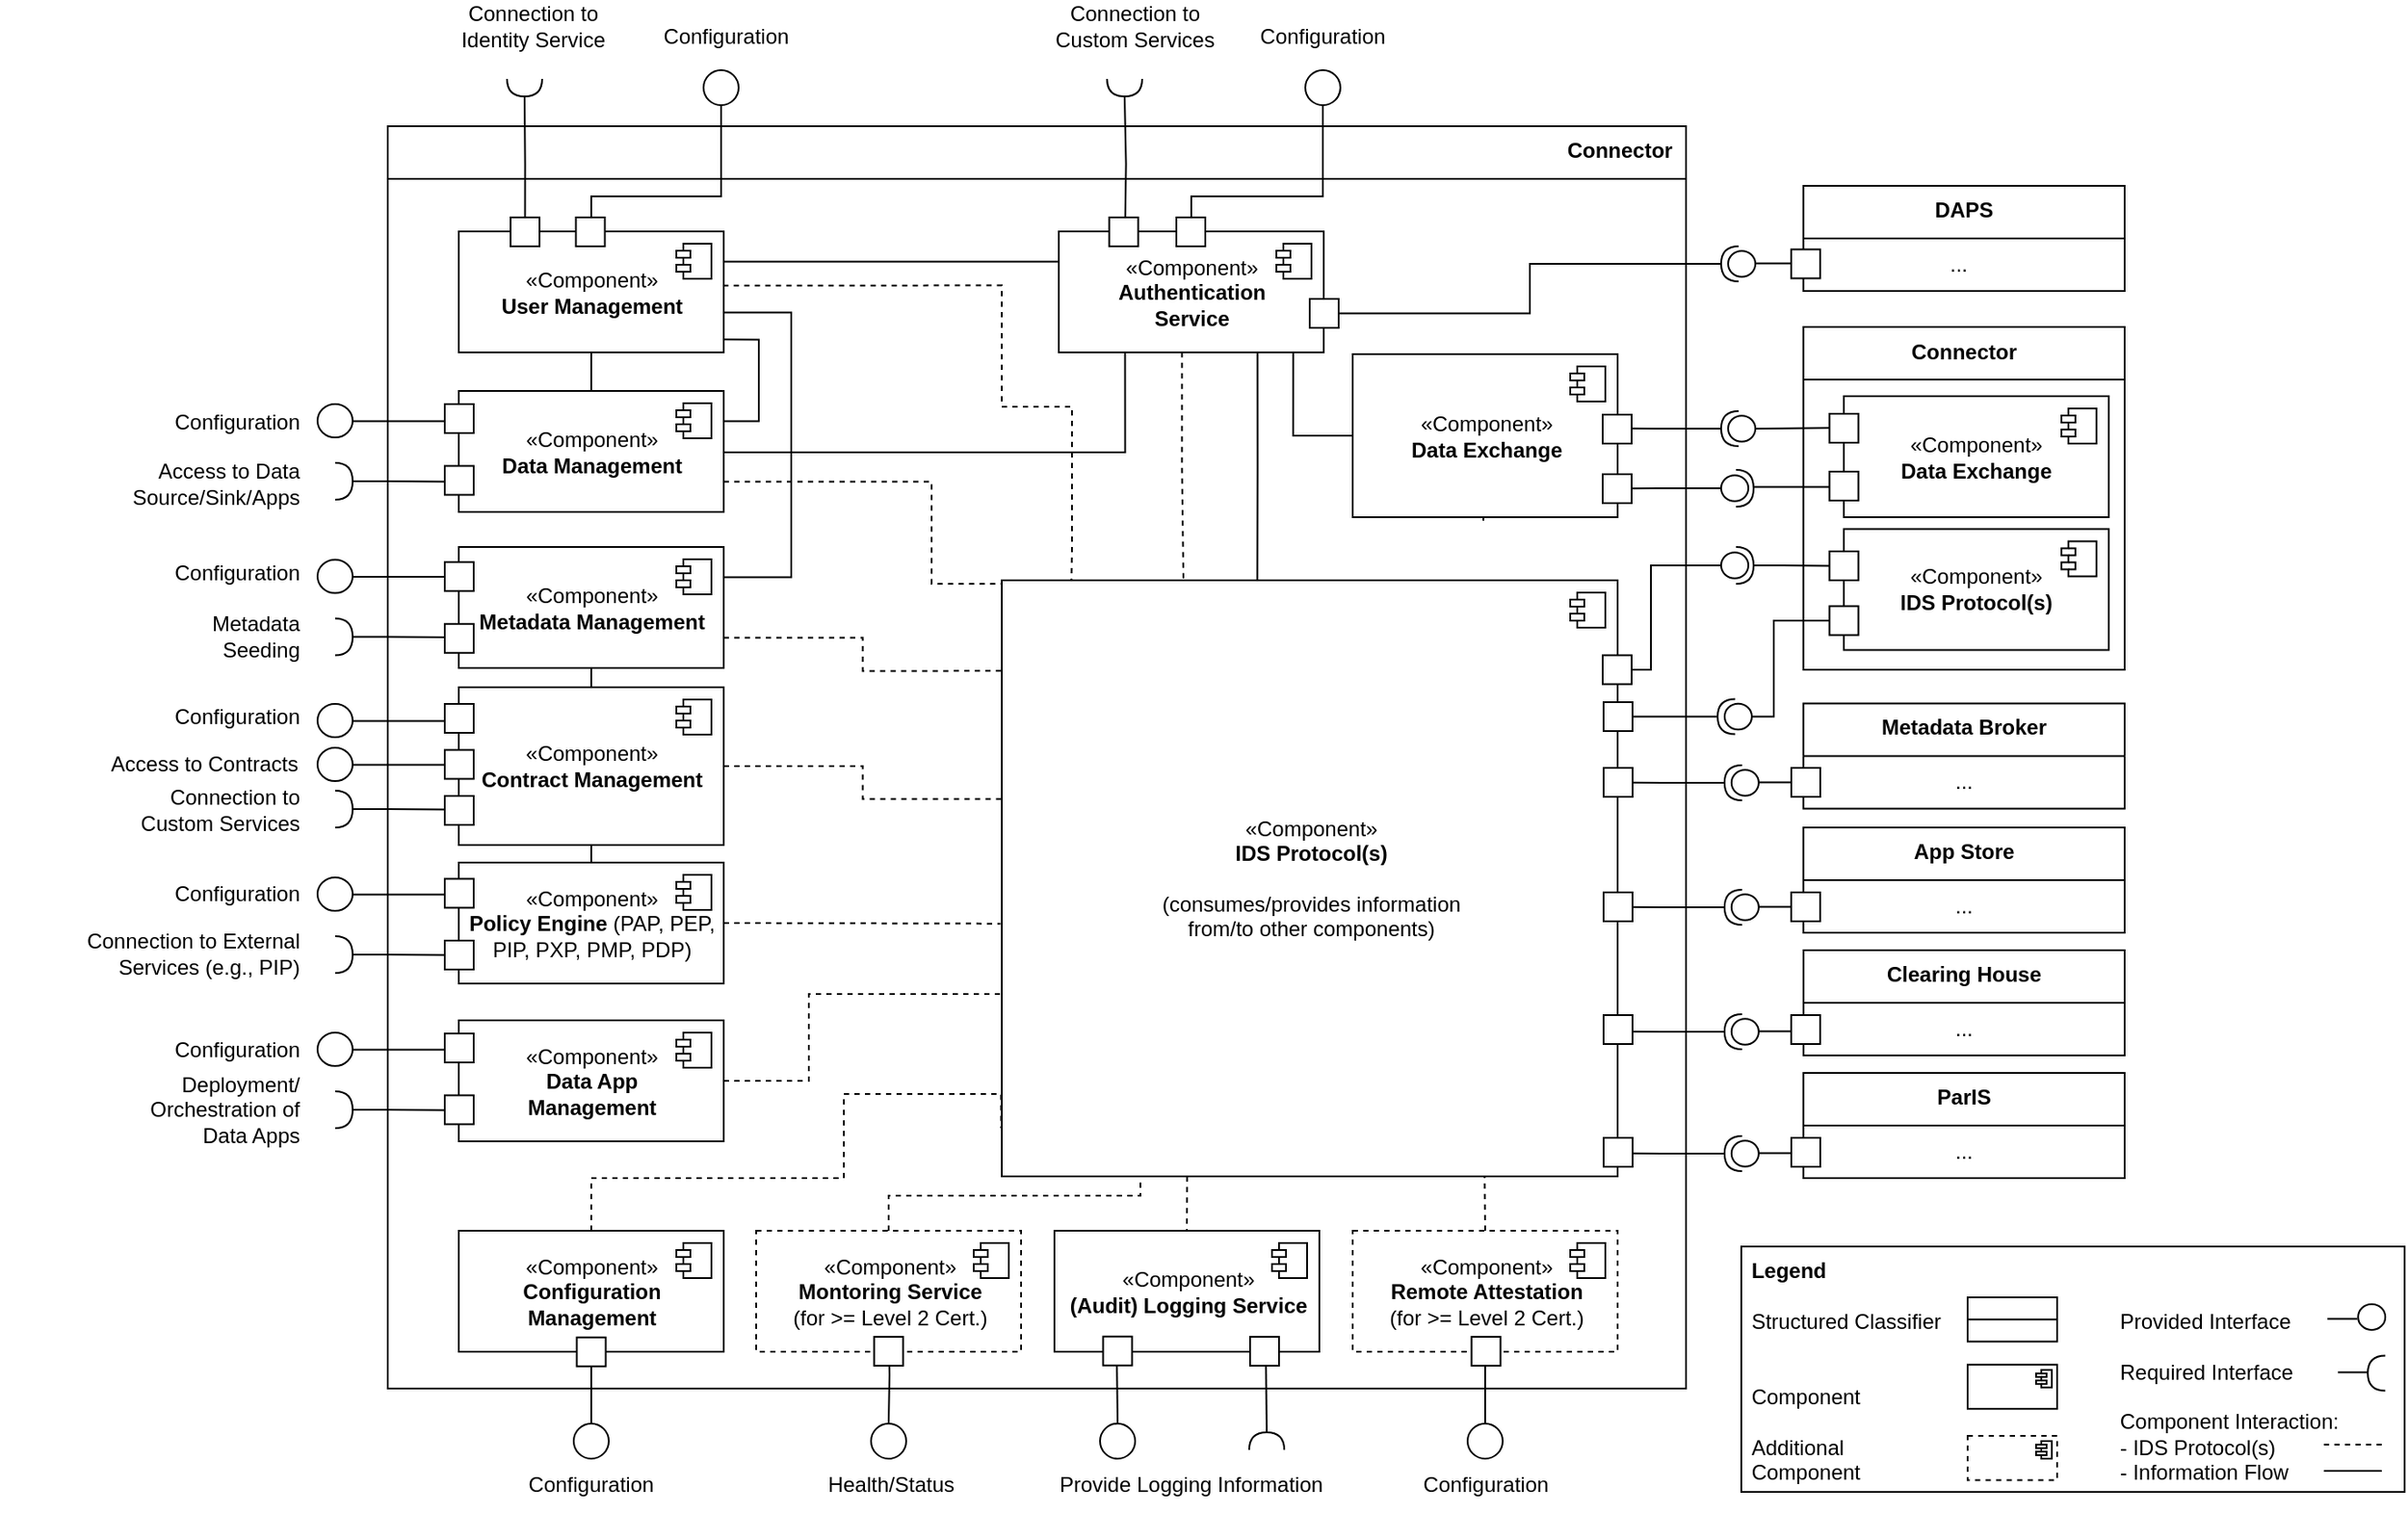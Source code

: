 <mxfile version="16.4.0" type="device"><diagram name="Page-1" id="5f0bae14-7c28-e335-631c-24af17079c00"><mxGraphModel dx="2048" dy="1427" grid="1" gridSize="10" guides="1" tooltips="1" connect="1" arrows="1" fold="1" page="1" pageScale="1" pageWidth="1100" pageHeight="850" background="none" math="0" shadow="0"><root><mxCell id="0"/><mxCell id="1" parent="0"/><mxCell id="nVN9x6pJDrfaUCQCUSoY-58" value="Connector&amp;nbsp;&amp;nbsp;" style="swimlane;fontStyle=1;align=right;verticalAlign=top;childLayout=stackLayout;horizontal=1;startSize=30;horizontalStack=0;resizeParent=1;resizeParentMax=0;resizeLast=0;collapsible=0;marginBottom=0;html=1;" parent="1" vertex="1"><mxGeometry x="170" y="20" width="740" height="720" as="geometry"/></mxCell><mxCell id="jyTs4A_rWqT5F-8VlOva-112" style="edgeStyle=orthogonalEdgeStyle;rounded=0;orthogonalLoop=1;jettySize=auto;html=1;exitX=1;exitY=0.75;exitDx=0;exitDy=0;entryX=0.002;entryY=0.061;entryDx=0;entryDy=0;endArrow=none;endFill=0;fillColor=#f8cecc;strokeColor=#000000;dashed=1;entryPerimeter=0;" parent="1" source="39TtyFxYvJvn-keejsap-3" target="39TtyFxYvJvn-keejsap-90" edge="1"><mxGeometry relative="1" as="geometry"><Array as="points"><mxPoint x="480" y="223"/><mxPoint x="480" y="281"/><mxPoint x="521" y="281"/></Array><mxPoint x="371" y="250.5" as="sourcePoint"/><mxPoint x="720" y="468.5" as="targetPoint"/></mxGeometry></mxCell><mxCell id="JZ4Dpea59XBY0IXT6QqH-74" style="edgeStyle=orthogonalEdgeStyle;rounded=0;orthogonalLoop=1;jettySize=auto;html=1;exitX=0;exitY=0.25;exitDx=0;exitDy=0;endArrow=none;endFill=0;entryX=1;entryY=0.5;entryDx=0;entryDy=0;" parent="1" source="39TtyFxYvJvn-keejsap-3" target="JZ4Dpea59XBY0IXT6QqH-85" edge="1"><mxGeometry relative="1" as="geometry"><mxPoint x="40" y="191" as="targetPoint"/><mxPoint x="201" y="198.5" as="sourcePoint"/><Array as="points"><mxPoint x="130" y="188"/></Array></mxGeometry></mxCell><mxCell id="JZ4Dpea59XBY0IXT6QqH-13" style="edgeStyle=orthogonalEdgeStyle;rounded=0;orthogonalLoop=1;jettySize=auto;html=1;exitX=0.25;exitY=0;exitDx=0;exitDy=0;entryX=1;entryY=0.5;entryDx=0;entryDy=0;endArrow=none;endFill=0;entryPerimeter=0;" parent="1" source="39TtyFxYvJvn-keejsap-50" target="JZ4Dpea59XBY0IXT6QqH-59" edge="1"><mxGeometry relative="1" as="geometry"><mxPoint x="269.5" y="16" as="targetPoint"/><mxPoint x="227.75" y="111" as="sourcePoint"/></mxGeometry></mxCell><mxCell id="JZ4Dpea59XBY0IXT6QqH-79" style="edgeStyle=orthogonalEdgeStyle;rounded=0;orthogonalLoop=1;jettySize=auto;html=1;exitX=0.5;exitY=0;exitDx=0;exitDy=0;endArrow=none;endFill=0;entryX=0.5;entryY=1;entryDx=0;entryDy=0;" parent="1" source="39TtyFxYvJvn-keejsap-50" target="JZ4Dpea59XBY0IXT6QqH-99" edge="1"><mxGeometry relative="1" as="geometry"><mxPoint x="359" y="30" as="targetPoint"/><mxPoint x="343.25" y="111" as="sourcePoint"/><Array as="points"><mxPoint x="286" y="60"/><mxPoint x="360" y="60"/></Array></mxGeometry></mxCell><mxCell id="jyTs4A_rWqT5F-8VlOva-119" style="edgeStyle=orthogonalEdgeStyle;rounded=0;orthogonalLoop=1;jettySize=auto;html=1;exitX=0.5;exitY=0;exitDx=0;exitDy=0;entryX=0.25;entryY=1;entryDx=0;entryDy=0;endArrow=none;endFill=0;fillColor=#f8cecc;strokeColor=#000000;dashed=1;" parent="1" source="39TtyFxYvJvn-keejsap-105" target="39TtyFxYvJvn-keejsap-90" edge="1"><mxGeometry relative="1" as="geometry"><mxPoint x="588.5" y="708" as="sourcePoint"/><Array as="points"><mxPoint x="456" y="630"/><mxPoint x="599" y="630"/><mxPoint x="599" y="600"/></Array><mxPoint x="735.98" y="506.98" as="targetPoint"/></mxGeometry></mxCell><mxCell id="JZ4Dpea59XBY0IXT6QqH-19" style="edgeStyle=orthogonalEdgeStyle;rounded=0;orthogonalLoop=1;jettySize=auto;html=1;exitX=0.5;exitY=1;exitDx=0;exitDy=0;entryX=0.5;entryY=0;entryDx=0;entryDy=0;endArrow=none;endFill=0;" parent="1" target="JZ4Dpea59XBY0IXT6QqH-17" edge="1"><mxGeometry relative="1" as="geometry"><mxPoint x="455.5" y="703" as="sourcePoint"/></mxGeometry></mxCell><mxCell id="JZ4Dpea59XBY0IXT6QqH-81" style="edgeStyle=orthogonalEdgeStyle;rounded=0;orthogonalLoop=1;jettySize=auto;html=1;exitX=0.5;exitY=1;exitDx=0;exitDy=0;entryX=0.5;entryY=0;entryDx=0;entryDy=0;endArrow=none;endFill=0;" parent="1" source="39TtyFxYvJvn-keejsap-1" edge="1"><mxGeometry relative="1" as="geometry"><mxPoint x="286" y="57" as="sourcePoint"/><mxPoint x="286" y="776" as="targetPoint"/></mxGeometry></mxCell><mxCell id="jyTs4A_rWqT5F-8VlOva-82" style="edgeStyle=orthogonalEdgeStyle;rounded=0;orthogonalLoop=1;jettySize=auto;html=1;exitX=1;exitY=0.5;exitDx=0;exitDy=0;entryX=1;entryY=0.5;entryDx=0;entryDy=0;endArrow=none;endFill=0;exitPerimeter=0;" parent="1" source="JZ4Dpea59XBY0IXT6QqH-64" target="nVN9x6pJDrfaUCQCUSoY-92" edge="1"><mxGeometry relative="1" as="geometry"><mxPoint x="992" y="635" as="sourcePoint"/><mxPoint x="680.07" y="98.25" as="targetPoint"/></mxGeometry></mxCell><mxCell id="jyTs4A_rWqT5F-8VlOva-95" value="Access to Data Source/Sink/Apps" style="text;html=1;strokeColor=none;fillColor=none;align=right;verticalAlign=middle;whiteSpace=wrap;rounded=0;" parent="1" vertex="1"><mxGeometry x="10" y="208.5" width="111.5" height="30" as="geometry"/></mxCell><mxCell id="jyTs4A_rWqT5F-8VlOva-97" value="Configuration" style="text;html=1;strokeColor=none;fillColor=none;align=center;verticalAlign=middle;whiteSpace=wrap;rounded=0;" parent="1" vertex="1"><mxGeometry x="249.25" y="780" width="73.5" height="30" as="geometry"/></mxCell><mxCell id="jyTs4A_rWqT5F-8VlOva-134" value="Deployment/&lt;br&gt;Orchestration of Data Apps" style="text;html=1;strokeColor=none;fillColor=none;align=right;verticalAlign=middle;whiteSpace=wrap;rounded=0;" parent="1" vertex="1"><mxGeometry x="10" y="566" width="111.5" height="30" as="geometry"/></mxCell><mxCell id="JZ4Dpea59XBY0IXT6QqH-83" style="edgeStyle=orthogonalEdgeStyle;rounded=0;orthogonalLoop=1;jettySize=auto;html=1;exitX=0.5;exitY=0;exitDx=0;exitDy=0;entryX=0.784;entryY=1;entryDx=0;entryDy=0;dashed=1;endArrow=none;endFill=0;entryPerimeter=0;" parent="1" source="39TtyFxYvJvn-keejsap-103" target="39TtyFxYvJvn-keejsap-90" edge="1"><mxGeometry relative="1" as="geometry"><mxPoint x="805" y="572.0" as="sourcePoint"/><mxPoint x="805" y="514" as="targetPoint"/></mxGeometry></mxCell><mxCell id="jyTs4A_rWqT5F-8VlOva-147" value="Access to Contracts" style="text;html=1;strokeColor=none;fillColor=none;align=right;verticalAlign=middle;whiteSpace=wrap;rounded=0;" parent="1" vertex="1"><mxGeometry x="-1.75" y="369" width="123.25" height="30" as="geometry"/></mxCell><mxCell id="JZ4Dpea59XBY0IXT6QqH-11" value="Connection to Identity Service" style="text;html=1;strokeColor=none;fillColor=none;align=center;verticalAlign=middle;whiteSpace=wrap;rounded=0;" parent="1" vertex="1"><mxGeometry x="202" y="-52" width="102.13" height="30" as="geometry"/></mxCell><mxCell id="JZ4Dpea59XBY0IXT6QqH-71" style="edgeStyle=orthogonalEdgeStyle;rounded=0;orthogonalLoop=1;jettySize=auto;html=1;exitX=0.25;exitY=1;exitDx=0;exitDy=0;endArrow=none;endFill=0;entryX=1;entryY=0.5;entryDx=0;entryDy=0;" parent="1" source="39TtyFxYvJvn-keejsap-52" target="39TtyFxYvJvn-keejsap-3" edge="1"><mxGeometry relative="1" as="geometry"><mxPoint x="720" y="130.5" as="sourcePoint"/><mxPoint x="371" y="234.25" as="targetPoint"/><Array as="points"><mxPoint x="590" y="206"/><mxPoint x="362" y="206"/></Array></mxGeometry></mxCell><mxCell id="JZ4Dpea59XBY0IXT6QqH-17" value="" style="ellipse;whiteSpace=wrap;html=1;rounded=0;shadow=0;comic=0;labelBackgroundColor=none;strokeWidth=1;fontFamily=Verdana;fontSize=12;align=center;" parent="1" vertex="1"><mxGeometry x="445.5" y="760" width="20" height="20" as="geometry"/></mxCell><mxCell id="JZ4Dpea59XBY0IXT6QqH-18" value="Health/Status" style="text;html=1;strokeColor=none;fillColor=none;align=center;verticalAlign=middle;whiteSpace=wrap;rounded=0;" parent="1" vertex="1"><mxGeometry x="404.5" y="780" width="104" height="30" as="geometry"/></mxCell><mxCell id="JZ4Dpea59XBY0IXT6QqH-51" style="edgeStyle=orthogonalEdgeStyle;rounded=0;orthogonalLoop=1;jettySize=auto;html=1;exitX=0.5;exitY=0;exitDx=0;exitDy=0;entryX=0.25;entryY=1;entryDx=0;entryDy=0;endArrow=none;endFill=0;" parent="1" source="JZ4Dpea59XBY0IXT6QqH-47" edge="1"><mxGeometry relative="1" as="geometry"><mxPoint x="585.5" y="719" as="targetPoint"/></mxGeometry></mxCell><mxCell id="JZ4Dpea59XBY0IXT6QqH-47" value="" style="ellipse;whiteSpace=wrap;html=1;rounded=0;shadow=0;comic=0;labelBackgroundColor=none;strokeWidth=1;fontFamily=Verdana;fontSize=12;align=center;" parent="1" vertex="1"><mxGeometry x="576" y="760" width="20" height="20" as="geometry"/></mxCell><mxCell id="JZ4Dpea59XBY0IXT6QqH-48" value="Provide Logging Information" style="text;html=1;strokeColor=none;fillColor=none;align=center;verticalAlign=middle;whiteSpace=wrap;rounded=0;" parent="1" vertex="1"><mxGeometry x="550" y="780" width="156" height="30" as="geometry"/></mxCell><mxCell id="JZ4Dpea59XBY0IXT6QqH-55" style="edgeStyle=orthogonalEdgeStyle;rounded=0;orthogonalLoop=1;jettySize=auto;html=1;entryX=0;entryY=0.75;entryDx=0;entryDy=0;endArrow=none;endFill=0;" parent="1" source="JZ4Dpea59XBY0IXT6QqH-52" target="39TtyFxYvJvn-keejsap-3" edge="1"><mxGeometry relative="1" as="geometry"><mxPoint x="201" y="224.5" as="targetPoint"/><Array as="points"><mxPoint x="170" y="223"/><mxPoint x="170" y="223"/></Array></mxGeometry></mxCell><mxCell id="JZ4Dpea59XBY0IXT6QqH-52" value="" style="shape=requiredInterface;html=1;verticalLabelPosition=bottom;sketch=0;" parent="1" vertex="1"><mxGeometry x="140" y="212" width="10" height="21" as="geometry"/></mxCell><mxCell id="JZ4Dpea59XBY0IXT6QqH-59" value="" style="shape=requiredInterface;html=1;verticalLabelPosition=bottom;sketch=0;rotation=90;" parent="1" vertex="1"><mxGeometry x="243" y="-12" width="10" height="20" as="geometry"/></mxCell><mxCell id="JZ4Dpea59XBY0IXT6QqH-64" value="" style="shape=requiredInterface;html=1;verticalLabelPosition=bottom;sketch=0;rotation=-180;" parent="1" vertex="1"><mxGeometry x="930" y="88.5" width="10" height="20" as="geometry"/></mxCell><mxCell id="JZ4Dpea59XBY0IXT6QqH-68" style="edgeStyle=orthogonalEdgeStyle;rounded=0;orthogonalLoop=1;jettySize=auto;html=1;exitX=1;exitY=0.5;exitDx=0;exitDy=0;exitPerimeter=0;entryX=0.75;entryY=1;entryDx=0;entryDy=0;endArrow=none;endFill=0;" parent="1" source="JZ4Dpea59XBY0IXT6QqH-66" edge="1"><mxGeometry relative="1" as="geometry"><mxPoint x="670.5" y="719" as="targetPoint"/></mxGeometry></mxCell><mxCell id="JZ4Dpea59XBY0IXT6QqH-66" value="" style="shape=requiredInterface;html=1;verticalLabelPosition=bottom;sketch=0;rotation=-90;" parent="1" vertex="1"><mxGeometry x="666" y="760" width="10" height="20" as="geometry"/></mxCell><mxCell id="JZ4Dpea59XBY0IXT6QqH-80" value="" style="ellipse;whiteSpace=wrap;html=1;rounded=0;shadow=0;comic=0;labelBackgroundColor=none;strokeWidth=1;fontFamily=Verdana;fontSize=12;align=center;" parent="1" vertex="1"><mxGeometry x="276" y="760" width="20" height="20" as="geometry"/></mxCell><mxCell id="JZ4Dpea59XBY0IXT6QqH-84" value="Configuration" style="text;html=1;strokeColor=none;fillColor=none;align=right;verticalAlign=middle;whiteSpace=wrap;rounded=0;" parent="1" vertex="1"><mxGeometry x="48" y="174" width="73.5" height="30" as="geometry"/></mxCell><mxCell id="JZ4Dpea59XBY0IXT6QqH-85" value="" style="ellipse;whiteSpace=wrap;html=1;rounded=0;shadow=0;comic=0;labelBackgroundColor=none;strokeWidth=1;fontFamily=Verdana;fontSize=12;align=center;" parent="1" vertex="1"><mxGeometry x="130" y="178.5" width="20" height="19" as="geometry"/></mxCell><mxCell id="JZ4Dpea59XBY0IXT6QqH-89" value="Configuration" style="text;html=1;strokeColor=none;fillColor=none;align=right;verticalAlign=middle;whiteSpace=wrap;rounded=0;" parent="1" vertex="1"><mxGeometry x="48" y="260" width="73.5" height="30" as="geometry"/></mxCell><mxCell id="JZ4Dpea59XBY0IXT6QqH-91" value="Configuration" style="text;html=1;strokeColor=none;fillColor=none;align=right;verticalAlign=middle;whiteSpace=wrap;rounded=0;" parent="1" vertex="1"><mxGeometry x="48" y="342" width="73.5" height="30" as="geometry"/></mxCell><mxCell id="JZ4Dpea59XBY0IXT6QqH-93" value="Configuration" style="text;html=1;strokeColor=none;fillColor=none;align=right;verticalAlign=middle;whiteSpace=wrap;rounded=0;" parent="1" vertex="1"><mxGeometry x="48" y="443" width="73.5" height="30" as="geometry"/></mxCell><mxCell id="JZ4Dpea59XBY0IXT6QqH-95" value="Configuration" style="text;html=1;strokeColor=none;fillColor=none;align=right;verticalAlign=middle;whiteSpace=wrap;rounded=0;" parent="1" vertex="1"><mxGeometry x="48" y="531.5" width="73.5" height="30" as="geometry"/></mxCell><mxCell id="JZ4Dpea59XBY0IXT6QqH-98" value="Connection to Custom Services" style="text;html=1;strokeColor=none;fillColor=none;align=right;verticalAlign=middle;whiteSpace=wrap;rounded=0;" parent="1" vertex="1"><mxGeometry x="20" y="394.5" width="101.5" height="30" as="geometry"/></mxCell><mxCell id="JZ4Dpea59XBY0IXT6QqH-99" value="" style="ellipse;whiteSpace=wrap;html=1;rounded=0;shadow=0;comic=0;labelBackgroundColor=none;strokeWidth=1;fontFamily=Verdana;fontSize=12;align=center;" parent="1" vertex="1"><mxGeometry x="350" y="-12" width="20" height="20" as="geometry"/></mxCell><mxCell id="JZ4Dpea59XBY0IXT6QqH-101" value="Configuration" style="text;html=1;strokeColor=none;fillColor=none;align=center;verticalAlign=middle;whiteSpace=wrap;rounded=0;" parent="1" vertex="1"><mxGeometry x="326" y="-46" width="73.5" height="30" as="geometry"/></mxCell><mxCell id="JZ4Dpea59XBY0IXT6QqH-106" style="edgeStyle=orthogonalEdgeStyle;rounded=0;orthogonalLoop=1;jettySize=auto;html=1;exitX=0.25;exitY=0;exitDx=0;exitDy=0;entryX=1;entryY=0.5;entryDx=0;entryDy=0;endArrow=none;endFill=0;entryPerimeter=0;" parent="1" target="JZ4Dpea59XBY0IXT6QqH-109" edge="1"><mxGeometry relative="1" as="geometry"><mxPoint x="590.25" y="80" as="sourcePoint"/><mxPoint x="600.5" y="16" as="targetPoint"/></mxGeometry></mxCell><mxCell id="JZ4Dpea59XBY0IXT6QqH-107" style="edgeStyle=orthogonalEdgeStyle;rounded=0;orthogonalLoop=1;jettySize=auto;html=1;exitX=0.5;exitY=0;exitDx=0;exitDy=0;endArrow=none;endFill=0;entryX=0.5;entryY=1;entryDx=0;entryDy=0;" parent="1" source="39TtyFxYvJvn-keejsap-52" target="JZ4Dpea59XBY0IXT6QqH-110" edge="1"><mxGeometry relative="1" as="geometry"><mxPoint x="693.0" y="30" as="targetPoint"/><mxPoint x="684.43" y="111" as="sourcePoint"/><Array as="points"><mxPoint x="628" y="60"/><mxPoint x="703" y="60"/></Array></mxGeometry></mxCell><mxCell id="JZ4Dpea59XBY0IXT6QqH-108" value="Connection to Custom Services" style="text;html=1;strokeColor=none;fillColor=none;align=center;verticalAlign=middle;whiteSpace=wrap;rounded=0;" parent="1" vertex="1"><mxGeometry x="545" y="-52" width="102.13" height="30" as="geometry"/></mxCell><mxCell id="JZ4Dpea59XBY0IXT6QqH-109" value="" style="shape=requiredInterface;html=1;verticalLabelPosition=bottom;sketch=0;rotation=90;" parent="1" vertex="1"><mxGeometry x="585.0" y="-12" width="10" height="20" as="geometry"/></mxCell><mxCell id="JZ4Dpea59XBY0IXT6QqH-110" value="" style="ellipse;whiteSpace=wrap;html=1;rounded=0;shadow=0;comic=0;labelBackgroundColor=none;strokeWidth=1;fontFamily=Verdana;fontSize=12;align=center;" parent="1" vertex="1"><mxGeometry x="693.0" y="-12" width="20" height="20" as="geometry"/></mxCell><mxCell id="JZ4Dpea59XBY0IXT6QqH-111" value="Configuration" style="text;html=1;strokeColor=none;fillColor=none;align=center;verticalAlign=middle;whiteSpace=wrap;rounded=0;" parent="1" vertex="1"><mxGeometry x="666.25" y="-46" width="73.5" height="30" as="geometry"/></mxCell><mxCell id="nE7xQ-qJ__2BftJ0NdA2-1" value="&lt;b&gt;&amp;nbsp;Legend&lt;br&gt;&lt;/b&gt;&lt;br&gt;&lt;div&gt;&amp;nbsp;Structured Classifier&lt;span&gt;&#9;&lt;span style=&quot;white-space: pre&quot;&gt;&#9;&lt;/span&gt;&lt;span style=&quot;white-space: pre&quot;&gt;&#9;&lt;/span&gt;&lt;span style=&quot;white-space: pre&quot;&gt;&#9;&lt;/span&gt;&lt;span style=&quot;white-space: pre&quot;&gt;&#9;&lt;/span&gt;&lt;/span&gt;Provided Interface&lt;span&gt;&lt;/span&gt;&lt;span&gt;&lt;/span&gt;&lt;span&gt;&lt;/span&gt;&lt;span&gt;&lt;/span&gt;&lt;span&gt;&lt;/span&gt;&lt;span&gt;&lt;/span&gt;&lt;span&gt;&lt;/span&gt;&lt;span&gt;&lt;/span&gt;&lt;/div&gt;&lt;div&gt;&lt;span&gt;&lt;br&gt;&lt;/span&gt;&lt;/div&gt;&lt;div&gt;&lt;span&gt;&#9;&lt;/span&gt;&lt;span&gt;&#9;&lt;/span&gt;&lt;span&gt;&#9;&lt;/span&gt;&lt;span&gt;&#9;&lt;/span&gt;&lt;span&gt;&#9;&lt;/span&gt;&lt;span&gt;&#9;&lt;/span&gt;&lt;span&gt;&#9;&lt;/span&gt;&lt;span&gt;&#9;&lt;/span&gt;&lt;span style=&quot;white-space: pre&quot;&gt;&#9;&lt;/span&gt;&lt;span style=&quot;white-space: pre&quot;&gt;&#9;&lt;/span&gt;&lt;span style=&quot;white-space: pre&quot;&gt;&#9;&lt;/span&gt;&lt;span style=&quot;white-space: pre&quot;&gt;&#9;&lt;/span&gt;&lt;span style=&quot;white-space: pre&quot;&gt;&#9;&lt;/span&gt;&lt;span style=&quot;white-space: pre&quot;&gt;&#9;&lt;/span&gt;&lt;span style=&quot;white-space: pre&quot;&gt;&#9;&lt;/span&gt;&lt;span style=&quot;white-space: pre&quot;&gt;&#9;&lt;/span&gt;Required Interface&lt;br&gt;&lt;/div&gt;&lt;div&gt;&lt;span&gt;&amp;nbsp;Component&lt;/span&gt;&lt;/div&gt;&lt;span style=&quot;white-space: pre&quot;&gt;&#9;&lt;/span&gt;&lt;span style=&quot;white-space: pre&quot;&gt;&#9;&lt;/span&gt;&lt;span style=&quot;white-space: pre&quot;&gt;&#9;&lt;/span&gt;&lt;span style=&quot;white-space: pre&quot;&gt;&#9;&lt;/span&gt;&lt;span style=&quot;white-space: pre&quot;&gt;&#9;&lt;/span&gt;&lt;span style=&quot;white-space: pre&quot;&gt;&#9;&lt;/span&gt;&lt;span style=&quot;white-space: pre&quot;&gt;&#9;&lt;/span&gt;&lt;span style=&quot;white-space: pre&quot;&gt;&#9;&lt;/span&gt;Component Interaction:&lt;div&gt;&lt;span&gt;&amp;nbsp;Additional&lt;span style=&quot;white-space: pre&quot;&gt;&#9;&lt;/span&gt;&lt;span style=&quot;white-space: pre&quot;&gt;&#9;&lt;/span&gt;&lt;span style=&quot;white-space: pre&quot;&gt;&#9;&lt;/span&gt;&lt;span style=&quot;white-space: pre&quot;&gt;&#9;&lt;/span&gt;&lt;span style=&quot;white-space: pre&quot;&gt;&#9;&lt;/span&gt;&lt;span style=&quot;white-space: pre&quot;&gt;&#9;&lt;/span&gt;- IDS Protocol(s)&lt;/span&gt;&lt;/div&gt;&lt;div&gt;&amp;nbsp;Component&lt;span style=&quot;white-space: pre&quot;&gt;&#9;&lt;/span&gt;&lt;span style=&quot;white-space: pre&quot;&gt;&#9;&lt;/span&gt;&lt;span style=&quot;white-space: pre&quot;&gt;&#9;&lt;/span&gt;&lt;span style=&quot;white-space: pre&quot;&gt;&#9;&lt;/span&gt;&lt;span style=&quot;white-space: pre&quot;&gt;&#9;&lt;/span&gt;&lt;span style=&quot;white-space: pre&quot;&gt;&#9;&lt;/span&gt;&lt;span&gt;- Information Flow&lt;/span&gt;&lt;/div&gt;&lt;div&gt;&lt;br&gt;&lt;/div&gt;" style="rounded=0;whiteSpace=wrap;html=1;align=left;verticalAlign=top;" parent="1" vertex="1"><mxGeometry x="941.5" y="659" width="378.07" height="140" as="geometry"/></mxCell><mxCell id="nE7xQ-qJ__2BftJ0NdA2-6" value="" style="endArrow=none;html=1;rounded=0;entryX=0;entryY=0.5;entryDx=0;entryDy=0;" parent="1" edge="1"><mxGeometry width="50" height="50" relative="1" as="geometry"><mxPoint x="1275.57" y="700.22" as="sourcePoint"/><mxPoint x="1292.57" y="700.22" as="targetPoint"/></mxGeometry></mxCell><mxCell id="nE7xQ-qJ__2BftJ0NdA2-7" value="" style="shape=requiredInterface;html=1;verticalLabelPosition=bottom;sketch=0;rotation=-180;" parent="1" vertex="1"><mxGeometry x="1298.57" y="721.22" width="10" height="20" as="geometry"/></mxCell><mxCell id="nE7xQ-qJ__2BftJ0NdA2-8" value="" style="endArrow=none;html=1;rounded=0;entryX=0;entryY=0.5;entryDx=0;entryDy=0;" parent="1" edge="1"><mxGeometry width="50" height="50" relative="1" as="geometry"><mxPoint x="1281.57" y="730.72" as="sourcePoint"/><mxPoint x="1298.57" y="730.72" as="targetPoint"/></mxGeometry></mxCell><mxCell id="nE7xQ-qJ__2BftJ0NdA2-10" value="" style="endArrow=none;html=1;rounded=0;" parent="1" edge="1"><mxGeometry width="50" height="50" relative="1" as="geometry"><mxPoint x="1273.57" y="787" as="sourcePoint"/><mxPoint x="1306.57" y="787" as="targetPoint"/></mxGeometry></mxCell><mxCell id="nE7xQ-qJ__2BftJ0NdA2-11" value="" style="endArrow=none;html=1;rounded=0;dashed=1;" parent="1" edge="1"><mxGeometry width="50" height="50" relative="1" as="geometry"><mxPoint x="1273.57" y="772" as="sourcePoint"/><mxPoint x="1306.57" y="772" as="targetPoint"/></mxGeometry></mxCell><mxCell id="39TtyFxYvJvn-keejsap-158" style="edgeStyle=orthogonalEdgeStyle;rounded=0;orthogonalLoop=1;jettySize=auto;html=1;exitX=0.5;exitY=0;exitDx=0;exitDy=0;entryX=-0.001;entryY=0.919;entryDx=0;entryDy=0;dashed=1;startArrow=none;startFill=0;endArrow=none;endFill=0;entryPerimeter=0;" parent="1" source="39TtyFxYvJvn-keejsap-1" target="39TtyFxYvJvn-keejsap-90" edge="1"><mxGeometry relative="1" as="geometry"><Array as="points"><mxPoint x="286" y="620"/><mxPoint x="430" y="620"/><mxPoint x="430" y="572"/><mxPoint x="520" y="572"/></Array></mxGeometry></mxCell><mxCell id="39TtyFxYvJvn-keejsap-1" value="«Component»&lt;br&gt;&lt;b&gt;Configuration &lt;br&gt;Management&lt;/b&gt;" style="html=1;dropTarget=0;" parent="1" vertex="1"><mxGeometry x="210.5" y="650" width="151" height="69" as="geometry"/></mxCell><mxCell id="39TtyFxYvJvn-keejsap-2" value="" style="shape=module;jettyWidth=8;jettyHeight=4;" parent="39TtyFxYvJvn-keejsap-1" vertex="1"><mxGeometry x="1" width="20" height="20" relative="1" as="geometry"><mxPoint x="-27" y="7" as="offset"/></mxGeometry></mxCell><mxCell id="39TtyFxYvJvn-keejsap-3" value="«Component»&lt;br&gt;&lt;b&gt;Data Management&lt;/b&gt;" style="html=1;dropTarget=0;" parent="1" vertex="1"><mxGeometry x="210.5" y="171" width="151" height="69" as="geometry"/></mxCell><mxCell id="39TtyFxYvJvn-keejsap-4" value="" style="shape=module;jettyWidth=8;jettyHeight=4;" parent="39TtyFxYvJvn-keejsap-3" vertex="1"><mxGeometry x="1" width="20" height="20" relative="1" as="geometry"><mxPoint x="-27" y="7" as="offset"/></mxGeometry></mxCell><mxCell id="39TtyFxYvJvn-keejsap-169" style="edgeStyle=orthogonalEdgeStyle;rounded=0;orthogonalLoop=1;jettySize=auto;html=1;entryX=0.5;entryY=0;entryDx=0;entryDy=0;startArrow=none;startFill=0;endArrow=none;endFill=0;" parent="1" source="39TtyFxYvJvn-keejsap-5" target="39TtyFxYvJvn-keejsap-7" edge="1"><mxGeometry relative="1" as="geometry"><mxPoint x="286" y="331" as="sourcePoint"/></mxGeometry></mxCell><mxCell id="39TtyFxYvJvn-keejsap-170" style="edgeStyle=orthogonalEdgeStyle;rounded=0;orthogonalLoop=1;jettySize=auto;html=1;exitX=1;exitY=0.75;exitDx=0;exitDy=0;entryX=0;entryY=0.152;entryDx=0;entryDy=0;entryPerimeter=0;startArrow=none;startFill=0;endArrow=none;endFill=0;dashed=1;" parent="1" source="39TtyFxYvJvn-keejsap-5" target="39TtyFxYvJvn-keejsap-90" edge="1"><mxGeometry relative="1" as="geometry"/></mxCell><mxCell id="39TtyFxYvJvn-keejsap-5" value="«Component»&lt;br&gt;&lt;b&gt;Metadata Management&lt;/b&gt;" style="html=1;dropTarget=0;" parent="1" vertex="1"><mxGeometry x="210.5" y="260" width="151" height="69" as="geometry"/></mxCell><mxCell id="39TtyFxYvJvn-keejsap-6" value="" style="shape=module;jettyWidth=8;jettyHeight=4;" parent="39TtyFxYvJvn-keejsap-5" vertex="1"><mxGeometry x="1" width="20" height="20" relative="1" as="geometry"><mxPoint x="-27" y="7" as="offset"/></mxGeometry></mxCell><mxCell id="39TtyFxYvJvn-keejsap-44" style="edgeStyle=orthogonalEdgeStyle;rounded=0;orthogonalLoop=1;jettySize=auto;html=1;exitX=0.5;exitY=1;exitDx=0;exitDy=0;entryX=0.5;entryY=0;entryDx=0;entryDy=0;startArrow=none;startFill=0;endArrow=none;endFill=0;" parent="1" source="39TtyFxYvJvn-keejsap-7" target="39TtyFxYvJvn-keejsap-9" edge="1"><mxGeometry relative="1" as="geometry"/></mxCell><mxCell id="39TtyFxYvJvn-keejsap-164" style="edgeStyle=orthogonalEdgeStyle;rounded=0;orthogonalLoop=1;jettySize=auto;html=1;exitX=1;exitY=0.5;exitDx=0;exitDy=0;entryX=0.003;entryY=0.367;entryDx=0;entryDy=0;startArrow=none;startFill=0;endArrow=none;endFill=0;dashed=1;entryPerimeter=0;" parent="1" source="39TtyFxYvJvn-keejsap-7" target="39TtyFxYvJvn-keejsap-90" edge="1"><mxGeometry relative="1" as="geometry"/></mxCell><mxCell id="39TtyFxYvJvn-keejsap-7" value="«Component»&lt;br&gt;&lt;b&gt;Contract Management&lt;/b&gt;" style="html=1;dropTarget=0;" parent="1" vertex="1"><mxGeometry x="210.5" y="340" width="151" height="90" as="geometry"/></mxCell><mxCell id="39TtyFxYvJvn-keejsap-8" value="" style="shape=module;jettyWidth=8;jettyHeight=4;" parent="39TtyFxYvJvn-keejsap-7" vertex="1"><mxGeometry x="1" width="20" height="20" relative="1" as="geometry"><mxPoint x="-27" y="7" as="offset"/></mxGeometry></mxCell><mxCell id="39TtyFxYvJvn-keejsap-171" style="edgeStyle=none;rounded=0;orthogonalLoop=1;jettySize=auto;html=1;exitX=1;exitY=0.5;exitDx=0;exitDy=0;entryX=-0.002;entryY=0.576;entryDx=0;entryDy=0;entryPerimeter=0;dashed=1;startArrow=none;startFill=0;endArrow=none;endFill=0;" parent="1" source="39TtyFxYvJvn-keejsap-9" target="39TtyFxYvJvn-keejsap-90" edge="1"><mxGeometry relative="1" as="geometry"/></mxCell><mxCell id="39TtyFxYvJvn-keejsap-9" value="«Component»&lt;br&gt;&lt;b&gt;Policy Engine&amp;nbsp;&lt;/b&gt;(PAP, PEP, &lt;br&gt;PIP, PXP, PMP, PDP)" style="html=1;dropTarget=0;" parent="1" vertex="1"><mxGeometry x="210.5" y="440" width="151" height="69" as="geometry"/></mxCell><mxCell id="39TtyFxYvJvn-keejsap-10" value="" style="shape=module;jettyWidth=8;jettyHeight=4;" parent="39TtyFxYvJvn-keejsap-9" vertex="1"><mxGeometry x="1" width="20" height="20" relative="1" as="geometry"><mxPoint x="-27" y="7" as="offset"/></mxGeometry></mxCell><mxCell id="39TtyFxYvJvn-keejsap-172" style="edgeStyle=orthogonalEdgeStyle;rounded=0;orthogonalLoop=1;jettySize=auto;html=1;exitX=1;exitY=0.5;exitDx=0;exitDy=0;entryX=0;entryY=0.75;entryDx=0;entryDy=0;dashed=1;startArrow=none;startFill=0;endArrow=none;endFill=0;" parent="1" source="39TtyFxYvJvn-keejsap-11" target="39TtyFxYvJvn-keejsap-90" edge="1"><mxGeometry relative="1" as="geometry"><Array as="points"><mxPoint x="410" y="565"/><mxPoint x="410" y="515"/></Array></mxGeometry></mxCell><mxCell id="39TtyFxYvJvn-keejsap-11" value="«Component»&lt;br&gt;&lt;b&gt;Data App &lt;br&gt;Management&lt;/b&gt;" style="html=1;dropTarget=0;" parent="1" vertex="1"><mxGeometry x="210.5" y="530" width="151" height="69" as="geometry"/></mxCell><mxCell id="39TtyFxYvJvn-keejsap-12" value="" style="shape=module;jettyWidth=8;jettyHeight=4;" parent="39TtyFxYvJvn-keejsap-11" vertex="1"><mxGeometry x="1" width="20" height="20" relative="1" as="geometry"><mxPoint x="-27" y="7" as="offset"/></mxGeometry></mxCell><mxCell id="39TtyFxYvJvn-keejsap-28" style="edgeStyle=orthogonalEdgeStyle;rounded=0;orthogonalLoop=1;jettySize=auto;html=1;exitX=0;exitY=0.25;exitDx=0;exitDy=0;endArrow=none;endFill=0;entryX=1;entryY=0.5;entryDx=0;entryDy=0;" parent="1" target="39TtyFxYvJvn-keejsap-31" edge="1"><mxGeometry relative="1" as="geometry"><mxPoint x="40" y="279.75" as="targetPoint"/><mxPoint x="210.5" y="277" as="sourcePoint"/><Array as="points"><mxPoint x="130" y="276.75"/></Array></mxGeometry></mxCell><mxCell id="39TtyFxYvJvn-keejsap-29" style="edgeStyle=orthogonalEdgeStyle;rounded=0;orthogonalLoop=1;jettySize=auto;html=1;entryX=0;entryY=0.75;entryDx=0;entryDy=0;endArrow=none;endFill=0;" parent="1" source="39TtyFxYvJvn-keejsap-30" edge="1"><mxGeometry relative="1" as="geometry"><mxPoint x="210.5" y="311.5" as="targetPoint"/><Array as="points"><mxPoint x="170" y="311.75"/><mxPoint x="170" y="311.75"/></Array></mxGeometry></mxCell><mxCell id="39TtyFxYvJvn-keejsap-30" value="" style="shape=requiredInterface;html=1;verticalLabelPosition=bottom;sketch=0;" parent="1" vertex="1"><mxGeometry x="140" y="300.75" width="10" height="21" as="geometry"/></mxCell><mxCell id="39TtyFxYvJvn-keejsap-31" value="" style="ellipse;whiteSpace=wrap;html=1;rounded=0;shadow=0;comic=0;labelBackgroundColor=none;strokeWidth=1;fontFamily=Verdana;fontSize=12;align=center;" parent="1" vertex="1"><mxGeometry x="130" y="267.25" width="20" height="19" as="geometry"/></mxCell><mxCell id="39TtyFxYvJvn-keejsap-32" value="Metadata Seeding" style="text;html=1;strokeColor=none;fillColor=none;align=right;verticalAlign=middle;whiteSpace=wrap;rounded=0;" parent="1" vertex="1"><mxGeometry x="48" y="296.25" width="73.5" height="30" as="geometry"/></mxCell><mxCell id="39TtyFxYvJvn-keejsap-33" style="edgeStyle=orthogonalEdgeStyle;rounded=0;orthogonalLoop=1;jettySize=auto;html=1;exitX=0;exitY=0.25;exitDx=0;exitDy=0;endArrow=none;endFill=0;entryX=1;entryY=0.5;entryDx=0;entryDy=0;" parent="1" target="39TtyFxYvJvn-keejsap-34" edge="1"><mxGeometry relative="1" as="geometry"><mxPoint x="40" y="362" as="targetPoint"/><mxPoint x="210.5" y="359.25" as="sourcePoint"/><Array as="points"><mxPoint x="130" y="359"/></Array></mxGeometry></mxCell><mxCell id="39TtyFxYvJvn-keejsap-34" value="" style="ellipse;whiteSpace=wrap;html=1;rounded=0;shadow=0;comic=0;labelBackgroundColor=none;strokeWidth=1;fontFamily=Verdana;fontSize=12;align=center;" parent="1" vertex="1"><mxGeometry x="130" y="349.5" width="20" height="19" as="geometry"/></mxCell><mxCell id="39TtyFxYvJvn-keejsap-35" style="edgeStyle=orthogonalEdgeStyle;rounded=0;orthogonalLoop=1;jettySize=auto;html=1;exitX=0;exitY=0.25;exitDx=0;exitDy=0;endArrow=none;endFill=0;entryX=1;entryY=0.5;entryDx=0;entryDy=0;" parent="1" target="39TtyFxYvJvn-keejsap-36" edge="1"><mxGeometry relative="1" as="geometry"><mxPoint x="40" y="387" as="targetPoint"/><mxPoint x="210.5" y="384.25" as="sourcePoint"/><Array as="points"><mxPoint x="130" y="384"/></Array></mxGeometry></mxCell><mxCell id="39TtyFxYvJvn-keejsap-36" value="" style="ellipse;whiteSpace=wrap;html=1;rounded=0;shadow=0;comic=0;labelBackgroundColor=none;strokeWidth=1;fontFamily=Verdana;fontSize=12;align=center;" parent="1" vertex="1"><mxGeometry x="130" y="374.5" width="20" height="19" as="geometry"/></mxCell><mxCell id="39TtyFxYvJvn-keejsap-37" style="edgeStyle=orthogonalEdgeStyle;rounded=0;orthogonalLoop=1;jettySize=auto;html=1;entryX=0;entryY=0.75;entryDx=0;entryDy=0;endArrow=none;endFill=0;" parent="1" source="39TtyFxYvJvn-keejsap-38" edge="1"><mxGeometry relative="1" as="geometry"><mxPoint x="210.5" y="409.75" as="targetPoint"/><Array as="points"><mxPoint x="170" y="410"/><mxPoint x="170" y="410"/></Array></mxGeometry></mxCell><mxCell id="39TtyFxYvJvn-keejsap-38" value="" style="shape=requiredInterface;html=1;verticalLabelPosition=bottom;sketch=0;" parent="1" vertex="1"><mxGeometry x="140" y="399" width="10" height="21" as="geometry"/></mxCell><mxCell id="39TtyFxYvJvn-keejsap-39" style="edgeStyle=orthogonalEdgeStyle;rounded=0;orthogonalLoop=1;jettySize=auto;html=1;exitX=0;exitY=0.25;exitDx=0;exitDy=0;endArrow=none;endFill=0;entryX=1;entryY=0.5;entryDx=0;entryDy=0;" parent="1" target="39TtyFxYvJvn-keejsap-42" edge="1"><mxGeometry relative="1" as="geometry"><mxPoint x="40" y="461" as="targetPoint"/><mxPoint x="210.5" y="458.25" as="sourcePoint"/><Array as="points"><mxPoint x="130" y="458"/></Array></mxGeometry></mxCell><mxCell id="39TtyFxYvJvn-keejsap-40" style="edgeStyle=orthogonalEdgeStyle;rounded=0;orthogonalLoop=1;jettySize=auto;html=1;entryX=0;entryY=0.75;entryDx=0;entryDy=0;endArrow=none;endFill=0;" parent="1" source="39TtyFxYvJvn-keejsap-41" edge="1"><mxGeometry relative="1" as="geometry"><mxPoint x="210.5" y="492.75" as="targetPoint"/><Array as="points"><mxPoint x="170" y="493"/><mxPoint x="170" y="493"/></Array></mxGeometry></mxCell><mxCell id="39TtyFxYvJvn-keejsap-41" value="" style="shape=requiredInterface;html=1;verticalLabelPosition=bottom;sketch=0;" parent="1" vertex="1"><mxGeometry x="140" y="482" width="10" height="21" as="geometry"/></mxCell><mxCell id="39TtyFxYvJvn-keejsap-42" value="" style="ellipse;whiteSpace=wrap;html=1;rounded=0;shadow=0;comic=0;labelBackgroundColor=none;strokeWidth=1;fontFamily=Verdana;fontSize=12;align=center;" parent="1" vertex="1"><mxGeometry x="130" y="448.5" width="20" height="19" as="geometry"/></mxCell><mxCell id="39TtyFxYvJvn-keejsap-43" value="Connection to External Services (e.g., PIP)" style="text;html=1;strokeColor=none;fillColor=none;align=right;verticalAlign=middle;whiteSpace=wrap;rounded=0;" parent="1" vertex="1"><mxGeometry x="-50" y="476.5" width="171.5" height="30" as="geometry"/></mxCell><mxCell id="39TtyFxYvJvn-keejsap-46" style="edgeStyle=orthogonalEdgeStyle;rounded=0;orthogonalLoop=1;jettySize=auto;html=1;exitX=0;exitY=0.25;exitDx=0;exitDy=0;endArrow=none;endFill=0;entryX=1;entryY=0.5;entryDx=0;entryDy=0;" parent="1" target="39TtyFxYvJvn-keejsap-49" edge="1"><mxGeometry relative="1" as="geometry"><mxPoint x="40" y="549.5" as="targetPoint"/><mxPoint x="210.5" y="546.75" as="sourcePoint"/><Array as="points"><mxPoint x="130" y="546.5"/></Array></mxGeometry></mxCell><mxCell id="39TtyFxYvJvn-keejsap-47" style="edgeStyle=orthogonalEdgeStyle;rounded=0;orthogonalLoop=1;jettySize=auto;html=1;entryX=0;entryY=0.75;entryDx=0;entryDy=0;endArrow=none;endFill=0;" parent="1" source="39TtyFxYvJvn-keejsap-48" edge="1"><mxGeometry relative="1" as="geometry"><mxPoint x="210.5" y="581.25" as="targetPoint"/><Array as="points"><mxPoint x="170" y="581.5"/><mxPoint x="170" y="581.5"/></Array></mxGeometry></mxCell><mxCell id="39TtyFxYvJvn-keejsap-48" value="" style="shape=requiredInterface;html=1;verticalLabelPosition=bottom;sketch=0;" parent="1" vertex="1"><mxGeometry x="140" y="570.5" width="10" height="21" as="geometry"/></mxCell><mxCell id="39TtyFxYvJvn-keejsap-49" value="" style="ellipse;whiteSpace=wrap;html=1;rounded=0;shadow=0;comic=0;labelBackgroundColor=none;strokeWidth=1;fontFamily=Verdana;fontSize=12;align=center;" parent="1" vertex="1"><mxGeometry x="130" y="537" width="20" height="19" as="geometry"/></mxCell><mxCell id="39TtyFxYvJvn-keejsap-159" style="edgeStyle=orthogonalEdgeStyle;rounded=0;orthogonalLoop=1;jettySize=auto;html=1;entryX=1;entryY=0.25;entryDx=0;entryDy=0;startArrow=none;startFill=0;endArrow=none;endFill=0;exitX=1;exitY=0.671;exitDx=0;exitDy=0;exitPerimeter=0;" parent="1" source="39TtyFxYvJvn-keejsap-50" target="39TtyFxYvJvn-keejsap-5" edge="1"><mxGeometry relative="1" as="geometry"><mxPoint x="362" y="115" as="sourcePoint"/><Array as="points"><mxPoint x="400" y="126"/><mxPoint x="400" y="277"/></Array></mxGeometry></mxCell><mxCell id="39TtyFxYvJvn-keejsap-160" style="edgeStyle=orthogonalEdgeStyle;rounded=0;orthogonalLoop=1;jettySize=auto;html=1;exitX=1;exitY=0.25;exitDx=0;exitDy=0;entryX=0;entryY=0.25;entryDx=0;entryDy=0;startArrow=none;startFill=0;endArrow=none;endFill=0;" parent="1" source="39TtyFxYvJvn-keejsap-50" target="39TtyFxYvJvn-keejsap-52" edge="1"><mxGeometry relative="1" as="geometry"/></mxCell><mxCell id="39TtyFxYvJvn-keejsap-165" style="edgeStyle=orthogonalEdgeStyle;rounded=0;orthogonalLoop=1;jettySize=auto;html=1;exitX=0.5;exitY=1;exitDx=0;exitDy=0;startArrow=none;startFill=0;endArrow=none;endFill=0;" parent="1" source="39TtyFxYvJvn-keejsap-50" target="39TtyFxYvJvn-keejsap-3" edge="1"><mxGeometry relative="1" as="geometry"/></mxCell><mxCell id="39TtyFxYvJvn-keejsap-168" style="edgeStyle=orthogonalEdgeStyle;rounded=0;orthogonalLoop=1;jettySize=auto;html=1;exitX=1.003;exitY=0.894;exitDx=0;exitDy=0;entryX=1;entryY=0.25;entryDx=0;entryDy=0;startArrow=none;startFill=0;endArrow=none;endFill=0;exitPerimeter=0;" parent="1" source="39TtyFxYvJvn-keejsap-50" target="39TtyFxYvJvn-keejsap-3" edge="1"><mxGeometry relative="1" as="geometry"/></mxCell><mxCell id="FzWFvI7EAkerkjEIxfwG-2" style="edgeStyle=orthogonalEdgeStyle;rounded=0;orthogonalLoop=1;jettySize=auto;html=1;exitX=0.998;exitY=0.447;exitDx=0;exitDy=0;entryX=0.113;entryY=0.004;entryDx=0;entryDy=0;entryPerimeter=0;dashed=1;exitPerimeter=0;endArrow=none;endFill=0;" parent="1" source="39TtyFxYvJvn-keejsap-50" target="39TtyFxYvJvn-keejsap-90" edge="1"><mxGeometry relative="1" as="geometry"><Array as="points"><mxPoint x="520" y="111"/><mxPoint x="520" y="180"/><mxPoint x="560" y="180"/><mxPoint x="560" y="261"/></Array></mxGeometry></mxCell><mxCell id="39TtyFxYvJvn-keejsap-50" value="«Component»&lt;br&gt;&lt;b&gt;User Management&lt;/b&gt;" style="html=1;dropTarget=0;" parent="1" vertex="1"><mxGeometry x="210.5" y="80" width="151" height="69" as="geometry"/></mxCell><mxCell id="39TtyFxYvJvn-keejsap-51" value="" style="shape=module;jettyWidth=8;jettyHeight=4;" parent="39TtyFxYvJvn-keejsap-50" vertex="1"><mxGeometry x="1" width="20" height="20" relative="1" as="geometry"><mxPoint x="-27" y="7" as="offset"/></mxGeometry></mxCell><mxCell id="39TtyFxYvJvn-keejsap-89" style="edgeStyle=orthogonalEdgeStyle;rounded=0;orthogonalLoop=1;jettySize=auto;html=1;exitX=0.885;exitY=0.998;exitDx=0;exitDy=0;entryX=0;entryY=0.5;entryDx=0;entryDy=0;startArrow=none;startFill=0;endArrow=none;endFill=0;exitPerimeter=0;" parent="1" source="39TtyFxYvJvn-keejsap-52" target="39TtyFxYvJvn-keejsap-75" edge="1"><mxGeometry relative="1" as="geometry"/></mxCell><mxCell id="39TtyFxYvJvn-keejsap-161" style="edgeStyle=orthogonalEdgeStyle;rounded=0;orthogonalLoop=1;jettySize=auto;html=1;exitX=0.465;exitY=0.998;exitDx=0;exitDy=0;entryX=0.295;entryY=0.002;entryDx=0;entryDy=0;startArrow=none;startFill=0;endArrow=none;endFill=0;dashed=1;exitPerimeter=0;entryPerimeter=0;" parent="1" source="39TtyFxYvJvn-keejsap-52" target="39TtyFxYvJvn-keejsap-90" edge="1"><mxGeometry relative="1" as="geometry"/></mxCell><mxCell id="39TtyFxYvJvn-keejsap-163" style="edgeStyle=orthogonalEdgeStyle;rounded=0;orthogonalLoop=1;jettySize=auto;html=1;exitX=0.75;exitY=1;exitDx=0;exitDy=0;entryX=0.415;entryY=0;entryDx=0;entryDy=0;startArrow=none;startFill=0;endArrow=none;endFill=0;entryPerimeter=0;" parent="1" source="39TtyFxYvJvn-keejsap-52" target="39TtyFxYvJvn-keejsap-90" edge="1"><mxGeometry relative="1" as="geometry"/></mxCell><mxCell id="39TtyFxYvJvn-keejsap-67" style="edgeStyle=orthogonalEdgeStyle;rounded=0;orthogonalLoop=1;jettySize=auto;html=1;exitX=0;exitY=0.25;exitDx=0;exitDy=0;entryX=1;entryY=0.5;entryDx=0;entryDy=0;endArrow=none;endFill=0;" parent="1" target="39TtyFxYvJvn-keejsap-93" edge="1"><mxGeometry relative="1" as="geometry"><mxPoint x="977.93" y="98.25" as="sourcePoint"/><mxPoint x="949.5" y="98.875" as="targetPoint"/></mxGeometry></mxCell><mxCell id="39TtyFxYvJvn-keejsap-102" style="edgeStyle=orthogonalEdgeStyle;rounded=0;orthogonalLoop=1;jettySize=auto;html=1;exitX=0.5;exitY=1;exitDx=0;exitDy=0;entryX=0.782;entryY=0.005;entryDx=0;entryDy=0;startArrow=none;startFill=0;endArrow=none;endFill=0;dashed=1;entryPerimeter=0;" parent="1" source="39TtyFxYvJvn-keejsap-75" edge="1"><mxGeometry relative="1" as="geometry"><mxPoint x="794.482" y="246.7" as="targetPoint"/></mxGeometry></mxCell><mxCell id="39TtyFxYvJvn-keejsap-79" value="«Component»&lt;br&gt;&lt;b&gt;Data Exchange&lt;/b&gt;" style="html=1;dropTarget=0;" parent="1" vertex="1"><mxGeometry x="999.93" y="174" width="151" height="69" as="geometry"/></mxCell><mxCell id="39TtyFxYvJvn-keejsap-80" value="" style="shape=module;jettyWidth=8;jettyHeight=4;" parent="39TtyFxYvJvn-keejsap-79" vertex="1"><mxGeometry x="1" width="20" height="20" relative="1" as="geometry"><mxPoint x="-27" y="7" as="offset"/></mxGeometry></mxCell><mxCell id="39TtyFxYvJvn-keejsap-87" value="" style="html=1;dropTarget=0;" parent="1" vertex="1"><mxGeometry x="1070.5" y="726.39" width="51" height="25.22" as="geometry"/></mxCell><mxCell id="39TtyFxYvJvn-keejsap-88" value="" style="shape=module;jettyWidth=6;jettyHeight=2;" parent="39TtyFxYvJvn-keejsap-87" vertex="1"><mxGeometry x="1" width="9" height="10" relative="1" as="geometry"><mxPoint x="-12" y="3" as="offset"/></mxGeometry></mxCell><mxCell id="39TtyFxYvJvn-keejsap-157" style="edgeStyle=orthogonalEdgeStyle;rounded=0;orthogonalLoop=1;jettySize=auto;html=1;entryX=0.5;entryY=0;entryDx=0;entryDy=0;startArrow=none;startFill=0;endArrow=none;endFill=0;dashed=1;exitX=0.301;exitY=1;exitDx=0;exitDy=0;exitPerimeter=0;" parent="1" source="39TtyFxYvJvn-keejsap-90" target="39TtyFxYvJvn-keejsap-112" edge="1"><mxGeometry relative="1" as="geometry"><Array as="points"/></mxGeometry></mxCell><mxCell id="39TtyFxYvJvn-keejsap-93" value="" style="ellipse;whiteSpace=wrap;html=1;rounded=0;shadow=0;comic=0;labelBackgroundColor=none;strokeWidth=1;fontFamily=Verdana;fontSize=12;align=center;" parent="1" vertex="1"><mxGeometry x="934" y="91.13" width="15.5" height="14.73" as="geometry"/></mxCell><mxCell id="39TtyFxYvJvn-keejsap-94" style="edgeStyle=orthogonalEdgeStyle;rounded=0;orthogonalLoop=1;jettySize=auto;html=1;exitX=1;exitY=0.5;exitDx=0;exitDy=0;entryX=1;entryY=0.25;entryDx=0;entryDy=0;endArrow=none;endFill=0;exitPerimeter=0;" parent="1" source="39TtyFxYvJvn-keejsap-95" edge="1"><mxGeometry relative="1" as="geometry"><mxPoint x="992" y="729" as="sourcePoint"/><mxPoint x="858.07" y="192.25" as="targetPoint"/></mxGeometry></mxCell><mxCell id="39TtyFxYvJvn-keejsap-95" value="" style="shape=requiredInterface;html=1;verticalLabelPosition=bottom;sketch=0;rotation=-180;" parent="1" vertex="1"><mxGeometry x="930" y="182.5" width="10" height="20" as="geometry"/></mxCell><mxCell id="39TtyFxYvJvn-keejsap-96" style="edgeStyle=orthogonalEdgeStyle;rounded=0;orthogonalLoop=1;jettySize=auto;html=1;entryX=1;entryY=0.5;entryDx=0;entryDy=0;endArrow=none;endFill=0;" parent="1" target="39TtyFxYvJvn-keejsap-101" edge="1"><mxGeometry relative="1" as="geometry"><mxPoint x="1000" y="192" as="sourcePoint"/><mxPoint x="949.5" y="212.875" as="targetPoint"/></mxGeometry></mxCell><mxCell id="39TtyFxYvJvn-keejsap-97" style="edgeStyle=orthogonalEdgeStyle;rounded=0;orthogonalLoop=1;jettySize=auto;html=1;entryX=0;entryY=0.75;entryDx=0;entryDy=0;endArrow=none;endFill=0;" parent="1" source="39TtyFxYvJvn-keejsap-98" target="39TtyFxYvJvn-keejsap-79" edge="1"><mxGeometry relative="1" as="geometry"><mxPoint x="976" y="246.75" as="targetPoint"/><Array as="points"><mxPoint x="969" y="227"/></Array></mxGeometry></mxCell><mxCell id="39TtyFxYvJvn-keejsap-98" value="" style="shape=requiredInterface;html=1;verticalLabelPosition=bottom;sketch=0;" parent="1" vertex="1"><mxGeometry x="938.5" y="216" width="10" height="21" as="geometry"/></mxCell><mxCell id="39TtyFxYvJvn-keejsap-99" style="edgeStyle=orthogonalEdgeStyle;rounded=0;orthogonalLoop=1;jettySize=auto;html=1;exitX=0;exitY=0.5;exitDx=0;exitDy=0;entryX=1;entryY=0.75;entryDx=0;entryDy=0;startArrow=none;startFill=0;endArrow=none;endFill=0;" parent="1" source="39TtyFxYvJvn-keejsap-100" edge="1"><mxGeometry relative="1" as="geometry"><mxPoint x="858.07" y="226.75" as="targetPoint"/></mxGeometry></mxCell><mxCell id="39TtyFxYvJvn-keejsap-100" value="" style="ellipse;whiteSpace=wrap;html=1;rounded=0;shadow=0;comic=0;labelBackgroundColor=none;strokeWidth=1;fontFamily=Verdana;fontSize=12;align=center;" parent="1" vertex="1"><mxGeometry x="930" y="219.13" width="15.5" height="14.73" as="geometry"/></mxCell><mxCell id="39TtyFxYvJvn-keejsap-101" value="" style="ellipse;whiteSpace=wrap;html=1;rounded=0;shadow=0;comic=0;labelBackgroundColor=none;strokeWidth=1;fontFamily=Verdana;fontSize=12;align=center;" parent="1" vertex="1"><mxGeometry x="934" y="185.13" width="15.5" height="14.73" as="geometry"/></mxCell><mxCell id="39TtyFxYvJvn-keejsap-103" value="«Component»&lt;br&gt;&lt;b&gt;Remote Attestation&lt;/b&gt;&lt;br&gt;(for &amp;gt;= Level 2 Cert.)" style="html=1;dropTarget=0;dashed=1;" parent="1" vertex="1"><mxGeometry x="720" y="650" width="151" height="69" as="geometry"/></mxCell><mxCell id="39TtyFxYvJvn-keejsap-104" value="" style="shape=module;jettyWidth=8;jettyHeight=4;" parent="39TtyFxYvJvn-keejsap-103" vertex="1"><mxGeometry x="1" width="20" height="20" relative="1" as="geometry"><mxPoint x="-27" y="7" as="offset"/></mxGeometry></mxCell><mxCell id="39TtyFxYvJvn-keejsap-105" value="«Component»&lt;br&gt;&lt;b&gt;Montoring Service&lt;/b&gt;&lt;br&gt;(for &amp;gt;= Level 2 Cert.)" style="html=1;dropTarget=0;dashed=1;" parent="1" vertex="1"><mxGeometry x="380" y="650" width="151" height="69" as="geometry"/></mxCell><mxCell id="39TtyFxYvJvn-keejsap-106" value="" style="shape=module;jettyWidth=8;jettyHeight=4;" parent="39TtyFxYvJvn-keejsap-105" vertex="1"><mxGeometry x="1" width="20" height="20" relative="1" as="geometry"><mxPoint x="-27" y="7" as="offset"/></mxGeometry></mxCell><mxCell id="39TtyFxYvJvn-keejsap-109" value="" style="ellipse;whiteSpace=wrap;html=1;rounded=0;shadow=0;comic=0;labelBackgroundColor=none;strokeWidth=1;fontFamily=Verdana;fontSize=12;align=center;" parent="1" vertex="1"><mxGeometry x="1293.07" y="691.85" width="15.5" height="14.73" as="geometry"/></mxCell><mxCell id="39TtyFxYvJvn-keejsap-110" value="" style="html=1;dropTarget=0;dashed=1;" parent="1" vertex="1"><mxGeometry x="1070.5" y="767" width="51" height="25.22" as="geometry"/></mxCell><mxCell id="39TtyFxYvJvn-keejsap-111" value="" style="shape=module;jettyWidth=6;jettyHeight=2;" parent="39TtyFxYvJvn-keejsap-110" vertex="1"><mxGeometry x="1" width="9" height="10" relative="1" as="geometry"><mxPoint x="-12" y="3" as="offset"/></mxGeometry></mxCell><mxCell id="39TtyFxYvJvn-keejsap-112" value="«Component»&lt;br&gt;&lt;b&gt;(Audit) Logging Service&lt;/b&gt;" style="html=1;dropTarget=0;" parent="1" vertex="1"><mxGeometry x="550" y="650" width="151" height="69" as="geometry"/></mxCell><mxCell id="39TtyFxYvJvn-keejsap-113" value="" style="shape=module;jettyWidth=8;jettyHeight=4;" parent="39TtyFxYvJvn-keejsap-112" vertex="1"><mxGeometry x="1" width="20" height="20" relative="1" as="geometry"><mxPoint x="-27" y="7" as="offset"/></mxGeometry></mxCell><mxCell id="39TtyFxYvJvn-keejsap-115" style="edgeStyle=orthogonalEdgeStyle;rounded=0;orthogonalLoop=1;jettySize=auto;html=1;exitX=1;exitY=0.5;exitDx=0;exitDy=0;entryX=1;entryY=0.25;entryDx=0;entryDy=0;endArrow=none;endFill=0;exitPerimeter=0;" parent="1" source="39TtyFxYvJvn-keejsap-116" edge="1"><mxGeometry relative="1" as="geometry"><mxPoint x="993.93" y="931" as="sourcePoint"/><mxPoint x="860.0" y="394.25" as="targetPoint"/></mxGeometry></mxCell><mxCell id="39TtyFxYvJvn-keejsap-116" value="" style="shape=requiredInterface;html=1;verticalLabelPosition=bottom;sketch=0;rotation=-180;" parent="1" vertex="1"><mxGeometry x="931.93" y="384.5" width="10" height="20" as="geometry"/></mxCell><mxCell id="39TtyFxYvJvn-keejsap-119" style="edgeStyle=orthogonalEdgeStyle;rounded=0;orthogonalLoop=1;jettySize=auto;html=1;exitX=0;exitY=0.25;exitDx=0;exitDy=0;entryX=1;entryY=0.5;entryDx=0;entryDy=0;endArrow=none;endFill=0;" parent="1" target="39TtyFxYvJvn-keejsap-124" edge="1"><mxGeometry relative="1" as="geometry"><mxPoint x="977.93" y="394.25" as="sourcePoint"/><mxPoint x="951.43" y="394.875" as="targetPoint"/></mxGeometry></mxCell><mxCell id="39TtyFxYvJvn-keejsap-124" value="" style="ellipse;whiteSpace=wrap;html=1;rounded=0;shadow=0;comic=0;labelBackgroundColor=none;strokeWidth=1;fontFamily=Verdana;fontSize=12;align=center;" parent="1" vertex="1"><mxGeometry x="935.93" y="387.13" width="15.5" height="14.73" as="geometry"/></mxCell><mxCell id="39TtyFxYvJvn-keejsap-125" style="edgeStyle=orthogonalEdgeStyle;rounded=0;orthogonalLoop=1;jettySize=auto;html=1;exitX=1;exitY=0.5;exitDx=0;exitDy=0;entryX=1;entryY=0.25;entryDx=0;entryDy=0;endArrow=none;endFill=0;exitPerimeter=0;" parent="1" source="39TtyFxYvJvn-keejsap-126" edge="1"><mxGeometry relative="1" as="geometry"><mxPoint x="993.93" y="1002" as="sourcePoint"/><mxPoint x="860" y="465.25" as="targetPoint"/></mxGeometry></mxCell><mxCell id="39TtyFxYvJvn-keejsap-126" value="" style="shape=requiredInterface;html=1;verticalLabelPosition=bottom;sketch=0;rotation=-180;" parent="1" vertex="1"><mxGeometry x="931.93" y="455.5" width="10" height="20" as="geometry"/></mxCell><mxCell id="39TtyFxYvJvn-keejsap-129" style="edgeStyle=orthogonalEdgeStyle;rounded=0;orthogonalLoop=1;jettySize=auto;html=1;exitX=0;exitY=0.25;exitDx=0;exitDy=0;entryX=1;entryY=0.5;entryDx=0;entryDy=0;endArrow=none;endFill=0;" parent="1" target="39TtyFxYvJvn-keejsap-134" edge="1"><mxGeometry relative="1" as="geometry"><mxPoint x="977.93" y="465.25" as="sourcePoint"/><mxPoint x="951.43" y="465.875" as="targetPoint"/></mxGeometry></mxCell><mxCell id="39TtyFxYvJvn-keejsap-134" value="" style="ellipse;whiteSpace=wrap;html=1;rounded=0;shadow=0;comic=0;labelBackgroundColor=none;strokeWidth=1;fontFamily=Verdana;fontSize=12;align=center;" parent="1" vertex="1"><mxGeometry x="935.93" y="458.13" width="15.5" height="14.73" as="geometry"/></mxCell><mxCell id="39TtyFxYvJvn-keejsap-135" style="edgeStyle=orthogonalEdgeStyle;rounded=0;orthogonalLoop=1;jettySize=auto;html=1;exitX=1;exitY=0.5;exitDx=0;exitDy=0;entryX=1;entryY=0.25;entryDx=0;entryDy=0;endArrow=none;endFill=0;exitPerimeter=0;" parent="1" source="39TtyFxYvJvn-keejsap-136" edge="1"><mxGeometry relative="1" as="geometry"><mxPoint x="993.93" y="1073" as="sourcePoint"/><mxPoint x="860" y="536.25" as="targetPoint"/></mxGeometry></mxCell><mxCell id="39TtyFxYvJvn-keejsap-136" value="" style="shape=requiredInterface;html=1;verticalLabelPosition=bottom;sketch=0;rotation=-180;" parent="1" vertex="1"><mxGeometry x="931.93" y="526.5" width="10" height="20" as="geometry"/></mxCell><mxCell id="39TtyFxYvJvn-keejsap-139" style="edgeStyle=orthogonalEdgeStyle;rounded=0;orthogonalLoop=1;jettySize=auto;html=1;exitX=0;exitY=0.25;exitDx=0;exitDy=0;entryX=1;entryY=0.5;entryDx=0;entryDy=0;endArrow=none;endFill=0;" parent="1" target="39TtyFxYvJvn-keejsap-144" edge="1"><mxGeometry relative="1" as="geometry"><mxPoint x="977.93" y="536.25" as="sourcePoint"/><mxPoint x="951.43" y="536.875" as="targetPoint"/></mxGeometry></mxCell><mxCell id="39TtyFxYvJvn-keejsap-144" value="" style="ellipse;whiteSpace=wrap;html=1;rounded=0;shadow=0;comic=0;labelBackgroundColor=none;strokeWidth=1;fontFamily=Verdana;fontSize=12;align=center;" parent="1" vertex="1"><mxGeometry x="935.93" y="529.13" width="15.5" height="14.73" as="geometry"/></mxCell><mxCell id="39TtyFxYvJvn-keejsap-145" style="edgeStyle=orthogonalEdgeStyle;rounded=0;orthogonalLoop=1;jettySize=auto;html=1;exitX=1;exitY=0.5;exitDx=0;exitDy=0;entryX=1;entryY=0.25;entryDx=0;entryDy=0;endArrow=none;endFill=0;exitPerimeter=0;" parent="1" source="39TtyFxYvJvn-keejsap-146" edge="1"><mxGeometry relative="1" as="geometry"><mxPoint x="993.93" y="1142.5" as="sourcePoint"/><mxPoint x="860" y="605.75" as="targetPoint"/></mxGeometry></mxCell><mxCell id="39TtyFxYvJvn-keejsap-146" value="" style="shape=requiredInterface;html=1;verticalLabelPosition=bottom;sketch=0;rotation=-180;" parent="1" vertex="1"><mxGeometry x="931.93" y="596" width="10" height="20" as="geometry"/></mxCell><mxCell id="39TtyFxYvJvn-keejsap-149" style="edgeStyle=orthogonalEdgeStyle;rounded=0;orthogonalLoop=1;jettySize=auto;html=1;exitX=0;exitY=0.25;exitDx=0;exitDy=0;entryX=1;entryY=0.5;entryDx=0;entryDy=0;endArrow=none;endFill=0;" parent="1" target="39TtyFxYvJvn-keejsap-154" edge="1"><mxGeometry relative="1" as="geometry"><mxPoint x="977.93" y="605.75" as="sourcePoint"/><mxPoint x="951.43" y="606.375" as="targetPoint"/></mxGeometry></mxCell><mxCell id="39TtyFxYvJvn-keejsap-154" value="" style="ellipse;whiteSpace=wrap;html=1;rounded=0;shadow=0;comic=0;labelBackgroundColor=none;strokeWidth=1;fontFamily=Verdana;fontSize=12;align=center;" parent="1" vertex="1"><mxGeometry x="935.93" y="598.63" width="15.5" height="14.73" as="geometry"/></mxCell><mxCell id="39TtyFxYvJvn-keejsap-75" value="«Component»&lt;br&gt;&lt;b&gt;Data Exchange&lt;/b&gt;" style="html=1;dropTarget=0;" parent="1" vertex="1"><mxGeometry x="720" y="150" width="151" height="93" as="geometry"/></mxCell><mxCell id="39TtyFxYvJvn-keejsap-76" value="" style="shape=module;jettyWidth=8;jettyHeight=4;" parent="39TtyFxYvJvn-keejsap-75" vertex="1"><mxGeometry x="1" width="20" height="20" relative="1" as="geometry"><mxPoint x="-27" y="7" as="offset"/></mxGeometry></mxCell><mxCell id="39TtyFxYvJvn-keejsap-90" value="«Component»&lt;br&gt;&lt;b&gt;IDS Protocol(s)&lt;br&gt;&lt;br&gt;&lt;/b&gt;(consumes/provides information &lt;br&gt;from/to other components)&lt;b&gt;&lt;br&gt;&lt;/b&gt;" style="html=1;dropTarget=0;" parent="1" vertex="1"><mxGeometry x="520" y="279" width="351" height="340" as="geometry"/></mxCell><mxCell id="39TtyFxYvJvn-keejsap-91" value="" style="shape=module;jettyWidth=8;jettyHeight=4;" parent="39TtyFxYvJvn-keejsap-90" vertex="1"><mxGeometry x="1" width="20" height="20" relative="1" as="geometry"><mxPoint x="-27" y="7" as="offset"/></mxGeometry></mxCell><mxCell id="39TtyFxYvJvn-keejsap-52" value="«Component»&lt;br&gt;&lt;b&gt;Authentication &lt;br&gt;Service&lt;/b&gt;" style="html=1;dropTarget=0;" parent="1" vertex="1"><mxGeometry x="552.5" y="80" width="151" height="69" as="geometry"/></mxCell><mxCell id="39TtyFxYvJvn-keejsap-53" value="" style="shape=module;jettyWidth=8;jettyHeight=4;" parent="39TtyFxYvJvn-keejsap-52" vertex="1"><mxGeometry x="1" width="20" height="20" relative="1" as="geometry"><mxPoint x="-27" y="7" as="offset"/></mxGeometry></mxCell><mxCell id="39TtyFxYvJvn-keejsap-173" style="edgeStyle=orthogonalEdgeStyle;rounded=0;orthogonalLoop=1;jettySize=auto;html=1;exitX=0.5;exitY=1;exitDx=0;exitDy=0;entryX=0.5;entryY=0;entryDx=0;entryDy=0;endArrow=none;endFill=0;" parent="1" edge="1"><mxGeometry relative="1" as="geometry"><mxPoint x="795.5" y="719" as="sourcePoint"/><mxPoint x="795.5" y="776" as="targetPoint"/></mxGeometry></mxCell><mxCell id="39TtyFxYvJvn-keejsap-174" value="Configuration" style="text;html=1;strokeColor=none;fillColor=none;align=center;verticalAlign=middle;whiteSpace=wrap;rounded=0;" parent="1" vertex="1"><mxGeometry x="758.75" y="780" width="73.5" height="30" as="geometry"/></mxCell><mxCell id="39TtyFxYvJvn-keejsap-175" value="" style="ellipse;whiteSpace=wrap;html=1;rounded=0;shadow=0;comic=0;labelBackgroundColor=none;strokeWidth=1;fontFamily=Verdana;fontSize=12;align=center;" parent="1" vertex="1"><mxGeometry x="785.5" y="760" width="20" height="20" as="geometry"/></mxCell><mxCell id="lFNcJXt5Fxrz4ET5D6l4-17" value="DAPS" style="swimlane;fontStyle=1;align=center;verticalAlign=top;childLayout=stackLayout;horizontal=1;startSize=30;horizontalStack=0;resizeParent=1;resizeParentMax=0;resizeLast=0;collapsible=0;marginBottom=0;html=1;" parent="1" vertex="1"><mxGeometry x="976.86" y="54" width="183.14" height="60" as="geometry"/></mxCell><mxCell id="lFNcJXt5Fxrz4ET5D6l4-20" value="" style="whiteSpace=wrap;html=1;aspect=fixed;" parent="1" vertex="1"><mxGeometry x="969.93" y="90.25" width="16.5" height="16.5" as="geometry"/></mxCell><mxCell id="nVN9x6pJDrfaUCQCUSoY-23" value="Clearing House" style="swimlane;fontStyle=1;align=center;verticalAlign=top;childLayout=stackLayout;horizontal=1;startSize=30;horizontalStack=0;resizeParent=1;resizeParentMax=0;resizeLast=0;collapsible=0;marginBottom=0;html=1;" parent="1" vertex="1"><mxGeometry x="976.93" y="490" width="183.07" height="60" as="geometry"/></mxCell><mxCell id="nVN9x6pJDrfaUCQCUSoY-24" value="..." style="html=1;strokeColor=none;fillColor=none;align=center;verticalAlign=middle;spacingLeft=4;spacingRight=4;rotatable=0;points=[[0,0.5],[1,0.5]];resizeWidth=1;" parent="nVN9x6pJDrfaUCQCUSoY-23" vertex="1"><mxGeometry y="30" width="183.07" height="30" as="geometry"/></mxCell><mxCell id="nVN9x6pJDrfaUCQCUSoY-27" value="App Store" style="swimlane;fontStyle=1;align=center;verticalAlign=top;childLayout=stackLayout;horizontal=1;startSize=30;horizontalStack=0;resizeParent=1;resizeParentMax=0;resizeLast=0;collapsible=0;marginBottom=0;html=1;" parent="1" vertex="1"><mxGeometry x="976.86" y="420" width="183.14" height="60" as="geometry"/></mxCell><mxCell id="nVN9x6pJDrfaUCQCUSoY-28" value="..." style="html=1;strokeColor=none;fillColor=none;align=center;verticalAlign=middle;spacingLeft=4;spacingRight=4;rotatable=0;points=[[0,0.5],[1,0.5]];resizeWidth=1;" parent="nVN9x6pJDrfaUCQCUSoY-27" vertex="1"><mxGeometry y="30" width="183.14" height="30" as="geometry"/></mxCell><mxCell id="nVN9x6pJDrfaUCQCUSoY-29" value="" style="whiteSpace=wrap;html=1;aspect=fixed;" parent="1" vertex="1"><mxGeometry x="969.93" y="527" width="16.5" height="16.5" as="geometry"/></mxCell><mxCell id="nVN9x6pJDrfaUCQCUSoY-31" value="Metadata Broker" style="swimlane;fontStyle=1;align=center;verticalAlign=top;childLayout=stackLayout;horizontal=1;startSize=30;horizontalStack=0;resizeParent=1;resizeParentMax=0;resizeLast=0;collapsible=0;marginBottom=0;html=1;" parent="1" vertex="1"><mxGeometry x="976.86" y="349.25" width="183.14" height="60" as="geometry"/></mxCell><mxCell id="nVN9x6pJDrfaUCQCUSoY-32" value="..." style="html=1;strokeColor=none;fillColor=none;align=center;verticalAlign=middle;spacingLeft=4;spacingRight=4;rotatable=0;points=[[0,0.5],[1,0.5]];resizeWidth=1;" parent="nVN9x6pJDrfaUCQCUSoY-31" vertex="1"><mxGeometry y="30" width="183.14" height="30" as="geometry"/></mxCell><mxCell id="nVN9x6pJDrfaUCQCUSoY-33" value="" style="whiteSpace=wrap;html=1;aspect=fixed;" parent="1" vertex="1"><mxGeometry x="969.93" y="457" width="16.5" height="16.5" as="geometry"/></mxCell><mxCell id="nVN9x6pJDrfaUCQCUSoY-34" value="Connector" style="swimlane;fontStyle=1;align=center;verticalAlign=top;childLayout=stackLayout;horizontal=1;startSize=30;horizontalStack=0;resizeParent=1;resizeParentMax=0;resizeLast=0;collapsible=0;marginBottom=0;html=1;" parent="1" vertex="1"><mxGeometry x="976.86" y="134.5" width="183.14" height="195.5" as="geometry"/></mxCell><mxCell id="nVN9x6pJDrfaUCQCUSoY-37" value="ParIS" style="swimlane;fontStyle=1;align=center;verticalAlign=top;childLayout=stackLayout;horizontal=1;startSize=30;horizontalStack=0;resizeParent=1;resizeParentMax=0;resizeLast=0;collapsible=0;marginBottom=0;html=1;" parent="1" vertex="1"><mxGeometry x="976.86" y="560" width="183.14" height="60" as="geometry"/></mxCell><mxCell id="nVN9x6pJDrfaUCQCUSoY-38" value="..." style="html=1;strokeColor=none;fillColor=none;align=center;verticalAlign=middle;spacingLeft=4;spacingRight=4;rotatable=0;points=[[0,0.5],[1,0.5]];resizeWidth=1;" parent="nVN9x6pJDrfaUCQCUSoY-37" vertex="1"><mxGeometry y="30" width="183.14" height="30" as="geometry"/></mxCell><mxCell id="nVN9x6pJDrfaUCQCUSoY-25" value="" style="whiteSpace=wrap;html=1;aspect=fixed;" parent="1" vertex="1"><mxGeometry x="970" y="597" width="16.5" height="16.5" as="geometry"/></mxCell><mxCell id="nVN9x6pJDrfaUCQCUSoY-41" value="" style="whiteSpace=wrap;html=1;aspect=fixed;" parent="1" vertex="1"><mxGeometry x="970" y="386" width="16.5" height="16.5" as="geometry"/></mxCell><mxCell id="nVN9x6pJDrfaUCQCUSoY-43" value="«Component»&lt;br&gt;&lt;b&gt;IDS Protocol(s)&lt;/b&gt;" style="html=1;dropTarget=0;" parent="1" vertex="1"><mxGeometry x="999.93" y="249.75" width="151" height="69" as="geometry"/></mxCell><mxCell id="nVN9x6pJDrfaUCQCUSoY-44" value="" style="shape=module;jettyWidth=8;jettyHeight=4;" parent="nVN9x6pJDrfaUCQCUSoY-43" vertex="1"><mxGeometry x="1" width="20" height="20" relative="1" as="geometry"><mxPoint x="-27" y="7" as="offset"/></mxGeometry></mxCell><mxCell id="nVN9x6pJDrfaUCQCUSoY-45" style="edgeStyle=orthogonalEdgeStyle;rounded=0;orthogonalLoop=1;jettySize=auto;html=1;entryX=0;entryY=0.5;entryDx=0;entryDy=0;endArrow=none;endFill=0;exitX=1;exitY=0.5;exitDx=0;exitDy=0;exitPerimeter=0;" parent="1" source="nVN9x6pJDrfaUCQCUSoY-46" target="nVN9x6pJDrfaUCQCUSoY-36" edge="1"><mxGeometry relative="1" as="geometry"><mxPoint x="1001.93" y="271.75" as="targetPoint"/><Array as="points"><mxPoint x="960" y="271"/></Array></mxGeometry></mxCell><mxCell id="nVN9x6pJDrfaUCQCUSoY-46" value="" style="shape=requiredInterface;html=1;verticalLabelPosition=bottom;sketch=0;" parent="1" vertex="1"><mxGeometry x="938.5" y="260" width="10" height="21" as="geometry"/></mxCell><mxCell id="nVN9x6pJDrfaUCQCUSoY-47" style="edgeStyle=orthogonalEdgeStyle;rounded=0;orthogonalLoop=1;jettySize=auto;html=1;exitX=0;exitY=0.5;exitDx=0;exitDy=0;entryX=1;entryY=0.5;entryDx=0;entryDy=0;startArrow=none;startFill=0;endArrow=none;endFill=0;" parent="1" source="nVN9x6pJDrfaUCQCUSoY-48" target="nVN9x6pJDrfaUCQCUSoY-95" edge="1"><mxGeometry relative="1" as="geometry"><mxPoint x="871.07" y="291.75" as="targetPoint"/><Array as="points"><mxPoint x="890" y="270"/><mxPoint x="890" y="330"/></Array></mxGeometry></mxCell><mxCell id="nVN9x6pJDrfaUCQCUSoY-48" value="" style="ellipse;whiteSpace=wrap;html=1;rounded=0;shadow=0;comic=0;labelBackgroundColor=none;strokeWidth=1;fontFamily=Verdana;fontSize=12;align=center;" parent="1" vertex="1"><mxGeometry x="930" y="263.13" width="15.5" height="14.73" as="geometry"/></mxCell><mxCell id="nVN9x6pJDrfaUCQCUSoY-36" value="" style="whiteSpace=wrap;html=1;aspect=fixed;" parent="1" vertex="1"><mxGeometry x="991.75" y="262.5" width="16.5" height="16.5" as="geometry"/></mxCell><mxCell id="nVN9x6pJDrfaUCQCUSoY-49" value="" style="whiteSpace=wrap;html=1;aspect=fixed;" parent="1" vertex="1"><mxGeometry x="991.75" y="184" width="16.5" height="16.5" as="geometry"/></mxCell><mxCell id="nVN9x6pJDrfaUCQCUSoY-50" value="" style="whiteSpace=wrap;html=1;aspect=fixed;" parent="1" vertex="1"><mxGeometry x="991.75" y="217" width="16.5" height="16.5" as="geometry"/></mxCell><mxCell id="nVN9x6pJDrfaUCQCUSoY-54" value="" style="html=1;dropTarget=0;" parent="1" vertex="1"><mxGeometry x="1070.5" y="688" width="51" height="25.22" as="geometry"/></mxCell><mxCell id="nVN9x6pJDrfaUCQCUSoY-56" value="" style="endArrow=none;html=1;rounded=0;exitX=1;exitY=0.5;exitDx=0;exitDy=0;entryX=0;entryY=0.5;entryDx=0;entryDy=0;" parent="1" source="nVN9x6pJDrfaUCQCUSoY-54" target="nVN9x6pJDrfaUCQCUSoY-54" edge="1"><mxGeometry width="50" height="50" relative="1" as="geometry"><mxPoint x="959.57" y="698.11" as="sourcePoint"/><mxPoint x="1009.57" y="648.11" as="targetPoint"/></mxGeometry></mxCell><mxCell id="nVN9x6pJDrfaUCQCUSoY-59" value="" style="whiteSpace=wrap;html=1;aspect=fixed;" parent="1" vertex="1"><mxGeometry x="787.75" y="710.5" width="16.5" height="16.5" as="geometry"/></mxCell><mxCell id="nVN9x6pJDrfaUCQCUSoY-60" value="" style="whiteSpace=wrap;html=1;aspect=fixed;" parent="1" vertex="1"><mxGeometry x="661.5" y="710.5" width="16.5" height="16.5" as="geometry"/></mxCell><mxCell id="nVN9x6pJDrfaUCQCUSoY-61" value="" style="whiteSpace=wrap;html=1;aspect=fixed;" parent="1" vertex="1"><mxGeometry x="577.75" y="710.35" width="16.5" height="16.5" as="geometry"/></mxCell><mxCell id="nVN9x6pJDrfaUCQCUSoY-62" value="" style="whiteSpace=wrap;html=1;aspect=fixed;" parent="1" vertex="1"><mxGeometry x="447.25" y="710.5" width="16.5" height="16.5" as="geometry"/></mxCell><mxCell id="nVN9x6pJDrfaUCQCUSoY-65" value="" style="whiteSpace=wrap;html=1;aspect=fixed;" parent="1" vertex="1"><mxGeometry x="277.75" y="710.85" width="16.5" height="16.5" as="geometry"/></mxCell><mxCell id="nVN9x6pJDrfaUCQCUSoY-66" value="" style="whiteSpace=wrap;html=1;aspect=fixed;" parent="1" vertex="1"><mxGeometry x="202.5" y="537.5" width="16.5" height="16.5" as="geometry"/></mxCell><mxCell id="nVN9x6pJDrfaUCQCUSoY-67" value="" style="whiteSpace=wrap;html=1;aspect=fixed;" parent="1" vertex="1"><mxGeometry x="202.5" y="572.75" width="16.5" height="16.5" as="geometry"/></mxCell><mxCell id="nVN9x6pJDrfaUCQCUSoY-68" value="" style="whiteSpace=wrap;html=1;aspect=fixed;" parent="1" vertex="1"><mxGeometry x="202.5" y="449.25" width="16.5" height="16.5" as="geometry"/></mxCell><mxCell id="nVN9x6pJDrfaUCQCUSoY-69" value="" style="whiteSpace=wrap;html=1;aspect=fixed;" parent="1" vertex="1"><mxGeometry x="202.5" y="484.5" width="16.5" height="16.5" as="geometry"/></mxCell><mxCell id="nVN9x6pJDrfaUCQCUSoY-70" value="" style="whiteSpace=wrap;html=1;aspect=fixed;" parent="1" vertex="1"><mxGeometry x="863" y="527" width="16.5" height="16.5" as="geometry"/></mxCell><mxCell id="nVN9x6pJDrfaUCQCUSoY-71" value="" style="whiteSpace=wrap;html=1;aspect=fixed;" parent="1" vertex="1"><mxGeometry x="863" y="457" width="16.5" height="16.5" as="geometry"/></mxCell><mxCell id="nVN9x6pJDrfaUCQCUSoY-72" value="" style="whiteSpace=wrap;html=1;aspect=fixed;" parent="1" vertex="1"><mxGeometry x="863.07" y="597" width="16.5" height="16.5" as="geometry"/></mxCell><mxCell id="nVN9x6pJDrfaUCQCUSoY-73" value="" style="whiteSpace=wrap;html=1;aspect=fixed;" parent="1" vertex="1"><mxGeometry x="863.07" y="386" width="16.5" height="16.5" as="geometry"/></mxCell><mxCell id="nVN9x6pJDrfaUCQCUSoY-77" value="" style="whiteSpace=wrap;html=1;aspect=fixed;" parent="1" vertex="1"><mxGeometry x="202.5" y="178.5" width="16.5" height="16.5" as="geometry"/></mxCell><mxCell id="nVN9x6pJDrfaUCQCUSoY-78" value="" style="whiteSpace=wrap;html=1;aspect=fixed;" parent="1" vertex="1"><mxGeometry x="202.5" y="213.75" width="16.5" height="16.5" as="geometry"/></mxCell><mxCell id="nVN9x6pJDrfaUCQCUSoY-79" value="" style="whiteSpace=wrap;html=1;aspect=fixed;" parent="1" vertex="1"><mxGeometry x="202.5" y="268.63" width="16.5" height="16.5" as="geometry"/></mxCell><mxCell id="nVN9x6pJDrfaUCQCUSoY-80" value="" style="whiteSpace=wrap;html=1;aspect=fixed;" parent="1" vertex="1"><mxGeometry x="202.5" y="303.88" width="16.5" height="16.5" as="geometry"/></mxCell><mxCell id="nVN9x6pJDrfaUCQCUSoY-81" value="" style="whiteSpace=wrap;html=1;aspect=fixed;" parent="1" vertex="1"><mxGeometry x="202.5" y="349.5" width="16.5" height="16.5" as="geometry"/></mxCell><mxCell id="nVN9x6pJDrfaUCQCUSoY-82" value="" style="whiteSpace=wrap;html=1;aspect=fixed;" parent="1" vertex="1"><mxGeometry x="202.5" y="375.75" width="16.5" height="16.5" as="geometry"/></mxCell><mxCell id="nVN9x6pJDrfaUCQCUSoY-83" value="" style="whiteSpace=wrap;html=1;aspect=fixed;" parent="1" vertex="1"><mxGeometry x="202.5" y="402" width="16.5" height="16.5" as="geometry"/></mxCell><mxCell id="nVN9x6pJDrfaUCQCUSoY-84" value="" style="whiteSpace=wrap;html=1;aspect=fixed;" parent="1" vertex="1"><mxGeometry x="240" y="72" width="16.5" height="16.5" as="geometry"/></mxCell><mxCell id="nVN9x6pJDrfaUCQCUSoY-85" value="" style="whiteSpace=wrap;html=1;aspect=fixed;fontStyle=1" parent="1" vertex="1"><mxGeometry x="277.25" y="72" width="16.5" height="16.5" as="geometry"/></mxCell><mxCell id="nVN9x6pJDrfaUCQCUSoY-89" value="" style="whiteSpace=wrap;html=1;aspect=fixed;" parent="1" vertex="1"><mxGeometry x="581.25" y="72" width="16.5" height="16.5" as="geometry"/></mxCell><mxCell id="nVN9x6pJDrfaUCQCUSoY-91" value="" style="whiteSpace=wrap;html=1;aspect=fixed;fontStyle=1" parent="1" vertex="1"><mxGeometry x="619.5" y="72" width="16.5" height="16.5" as="geometry"/></mxCell><mxCell id="nVN9x6pJDrfaUCQCUSoY-92" value="" style="whiteSpace=wrap;html=1;aspect=fixed;fontStyle=1" parent="1" vertex="1"><mxGeometry x="695.5" y="118.5" width="16.5" height="16.5" as="geometry"/></mxCell><mxCell id="nVN9x6pJDrfaUCQCUSoY-93" value="" style="whiteSpace=wrap;html=1;aspect=fixed;" parent="1" vertex="1"><mxGeometry x="862.5" y="184.5" width="16.5" height="16.5" as="geometry"/></mxCell><mxCell id="nVN9x6pJDrfaUCQCUSoY-94" value="" style="whiteSpace=wrap;html=1;aspect=fixed;" parent="1" vertex="1"><mxGeometry x="862.5" y="218.5" width="16.5" height="16.5" as="geometry"/></mxCell><mxCell id="nVN9x6pJDrfaUCQCUSoY-95" value="" style="whiteSpace=wrap;html=1;aspect=fixed;" parent="1" vertex="1"><mxGeometry x="862.5" y="321.75" width="16.5" height="16.5" as="geometry"/></mxCell><mxCell id="91hWE0LJAdlZeRrr7NgY-9" style="edgeStyle=orthogonalEdgeStyle;rounded=0;orthogonalLoop=1;jettySize=auto;html=1;exitX=1;exitY=0.5;exitDx=0;exitDy=0;entryX=1;entryY=0.5;entryDx=0;entryDy=0;entryPerimeter=0;endArrow=none;endFill=0;" edge="1" parent="1" source="91hWE0LJAdlZeRrr7NgY-1" target="91hWE0LJAdlZeRrr7NgY-7"><mxGeometry relative="1" as="geometry"/></mxCell><mxCell id="91hWE0LJAdlZeRrr7NgY-1" value="" style="whiteSpace=wrap;html=1;aspect=fixed;" vertex="1" parent="1"><mxGeometry x="863.0" y="348.5" width="16.5" height="16.5" as="geometry"/></mxCell><mxCell id="91hWE0LJAdlZeRrr7NgY-2" value="" style="whiteSpace=wrap;html=1;aspect=fixed;" vertex="1" parent="1"><mxGeometry x="991.75" y="293.75" width="16.5" height="16.5" as="geometry"/></mxCell><mxCell id="91hWE0LJAdlZeRrr7NgY-7" value="" style="shape=requiredInterface;html=1;verticalLabelPosition=bottom;sketch=0;rotation=-180;" vertex="1" parent="1"><mxGeometry x="928.0" y="346.75" width="10" height="20" as="geometry"/></mxCell><mxCell id="91hWE0LJAdlZeRrr7NgY-13" style="edgeStyle=orthogonalEdgeStyle;rounded=0;orthogonalLoop=1;jettySize=auto;html=1;exitX=1;exitY=0.5;exitDx=0;exitDy=0;entryX=0;entryY=0.5;entryDx=0;entryDy=0;endArrow=none;endFill=0;" edge="1" parent="1" source="91hWE0LJAdlZeRrr7NgY-8" target="91hWE0LJAdlZeRrr7NgY-2"><mxGeometry relative="1" as="geometry"><Array as="points"><mxPoint x="960" y="357"/><mxPoint x="960" y="302"/></Array></mxGeometry></mxCell><mxCell id="91hWE0LJAdlZeRrr7NgY-8" value="" style="ellipse;whiteSpace=wrap;html=1;rounded=0;shadow=0;comic=0;labelBackgroundColor=none;strokeWidth=1;fontFamily=Verdana;fontSize=12;align=center;" vertex="1" parent="1"><mxGeometry x="932.0" y="349.38" width="15.5" height="14.73" as="geometry"/></mxCell><mxCell id="lFNcJXt5Fxrz4ET5D6l4-18" value="..." style="html=1;strokeColor=none;fillColor=none;align=center;verticalAlign=middle;spacingLeft=4;spacingRight=4;rotatable=0;points=[[0,0.5],[1,0.5]];resizeWidth=1;" parent="1" vertex="1"><mxGeometry x="980" y="84" width="170" height="30" as="geometry"/></mxCell></root></mxGraphModel></diagram></mxfile>